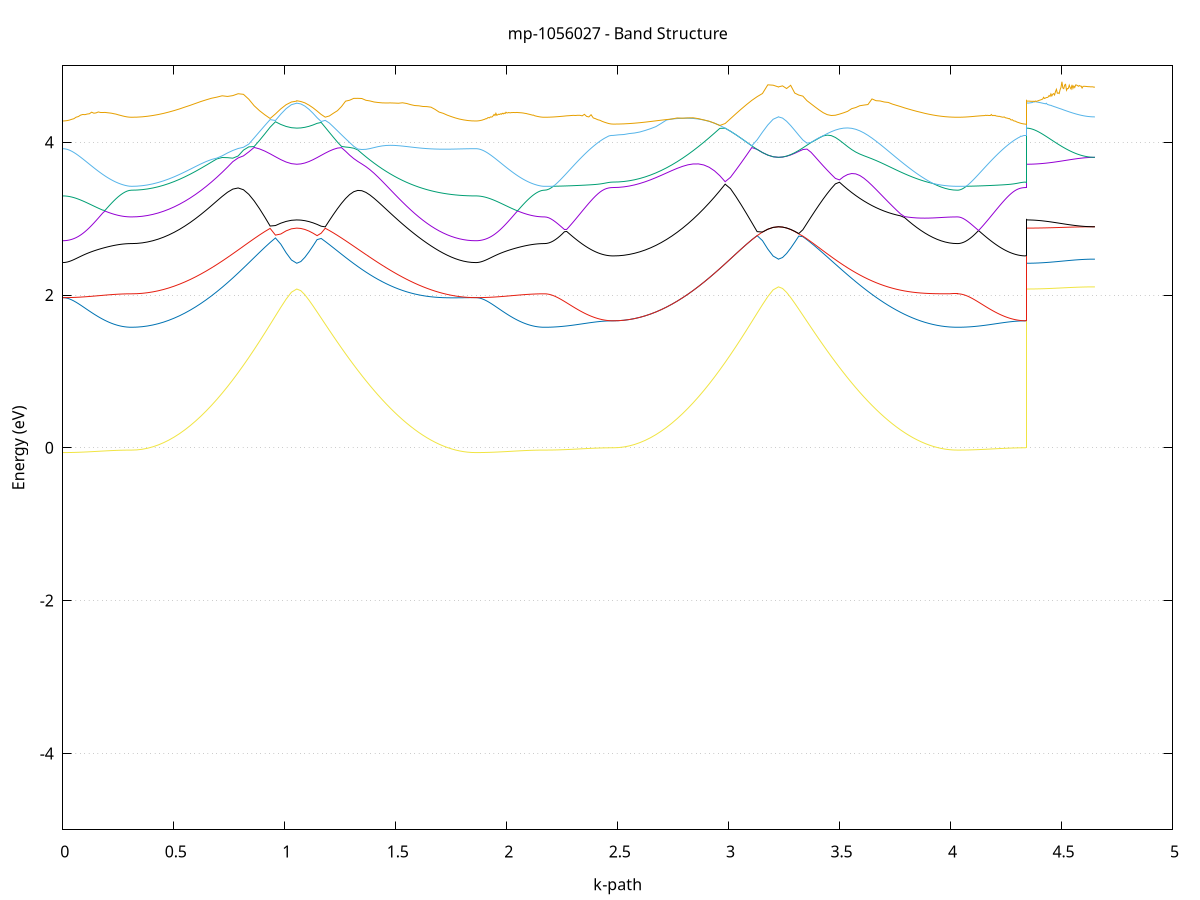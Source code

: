 set title 'mp-1056027 - Band Structure'
set xlabel 'k-path'
set ylabel 'Energy (eV)'
set grid y
set yrange [-5:5]
set terminal png size 800,600
set output 'mp-1056027_bands_gnuplot.png'
plot '-' using 1:2 with lines notitle, '-' using 1:2 with lines notitle, '-' using 1:2 with lines notitle, '-' using 1:2 with lines notitle, '-' using 1:2 with lines notitle, '-' using 1:2 with lines notitle, '-' using 1:2 with lines notitle, '-' using 1:2 with lines notitle, '-' using 1:2 with lines notitle, '-' using 1:2 with lines notitle, '-' using 1:2 with lines notitle, '-' using 1:2 with lines notitle
0.000000 -31.939486
0.009993 -31.939486
0.019987 -31.939486
0.029980 -31.939486
0.039973 -31.939486
0.049967 -31.939486
0.059960 -31.939486
0.069953 -31.939486
0.079947 -31.939486
0.089940 -31.939486
0.099933 -31.939486
0.109927 -31.939486
0.119920 -31.939486
0.129913 -31.939486
0.139907 -31.939486
0.149900 -31.939486
0.159893 -31.939486
0.169887 -31.939486
0.179880 -31.939486
0.189873 -31.939486
0.199867 -31.939486
0.209860 -31.939486
0.219853 -31.939486
0.229847 -31.939486
0.239840 -31.939486
0.249833 -31.939486
0.259827 -31.939486
0.269820 -31.939486
0.279813 -31.939486
0.289807 -31.939486
0.299800 -31.939486
0.309794 -31.939486
0.309794 -31.939486
0.333807 -31.939486
0.357821 -31.939486
0.381835 -31.939386
0.405849 -31.939286
0.429863 -31.939186
0.453877 -31.938986
0.477891 -31.938886
0.501905 -31.938686
0.525919 -31.938486
0.549933 -31.938286
0.573947 -31.937986
0.597961 -31.937786
0.621975 -31.937486
0.645989 -31.937186
0.670003 -31.936986
0.694017 -31.936686
0.718031 -31.936386
0.742045 -31.936186
0.766059 -31.935886
0.790073 -31.935586
0.814087 -31.935386
0.838101 -31.935186
0.862115 -31.934986
0.886129 -31.934786
0.910143 -31.934586
0.934157 -31.934486
0.958171 -31.934286
0.982185 -31.934286
1.006199 -31.934186
1.030213 -31.934086
1.054227 -31.934086
1.054227 -31.934086
1.072552 -31.934086
1.090878 -31.934186
1.109203 -31.934186
1.127528 -31.934186
1.145854 -31.934286
1.164179 -31.934386
1.182505 -31.934486
1.200830 -31.934586
1.219156 -31.934686
1.237481 -31.934786
1.255807 -31.934886
1.274132 -31.935086
1.292458 -31.935186
1.310783 -31.935386
1.329109 -31.935486
1.347434 -31.935686
1.365760 -31.935886
1.384085 -31.936086
1.402410 -31.936286
1.420736 -31.936386
1.439061 -31.936586
1.457387 -31.936786
1.475712 -31.936986
1.494038 -31.937186
1.512363 -31.937386
1.530689 -31.937586
1.549014 -31.937786
1.567340 -31.937986
1.585665 -31.938086
1.603991 -31.938286
1.622316 -31.938486
1.640642 -31.938586
1.658967 -31.938686
1.677292 -31.938886
1.695618 -31.938986
1.713943 -31.939086
1.732269 -31.939186
1.750594 -31.939286
1.768920 -31.939386
1.787245 -31.939386
1.805571 -31.939486
1.823896 -31.939486
1.842222 -31.939486
1.860547 -31.939486
1.860547 -31.939486
1.864678 -31.939486
1.868808 -31.939486
1.872939 -31.939486
1.877069 -31.939486
1.881200 -31.939486
1.885331 -31.939486
1.889461 -31.939486
1.893592 -31.939486
1.897722 -31.939486
1.901853 -31.939486
1.905983 -31.939486
1.910114 -31.939486
1.914245 -31.939486
1.918375 -31.939486
1.922506 -31.939486
1.926636 -31.939486
1.930767 -31.939486
1.934898 -31.939486
1.939028 -31.939486
1.943159 -31.939486
1.947289 -31.939486
1.951420 -31.939486
1.955550 -31.939486
1.959681 -31.939486
1.963812 -31.939486
1.967942 -31.939486
1.972073 -31.939486
1.976203 -31.939486
1.980334 -31.939486
1.984464 -31.939486
1.988595 -31.939486
1.992726 -31.939486
1.996856 -31.939486
2.000987 -31.939486
2.005117 -31.939486
2.009248 -31.939486
2.013379 -31.939486
2.017509 -31.939486
2.021640 -31.939486
2.025770 -31.939486
2.029901 -31.939486
2.034031 -31.939486
2.038162 -31.939486
2.042293 -31.939486
2.046423 -31.939486
2.050554 -31.939486
2.054684 -31.939486
2.058815 -31.939486
2.062946 -31.939486
2.067076 -31.939486
2.071207 -31.939486
2.075337 -31.939486
2.079468 -31.939486
2.083598 -31.939486
2.087729 -31.939486
2.091860 -31.939486
2.095990 -31.939486
2.100121 -31.939486
2.104251 -31.939486
2.108382 -31.939486
2.112512 -31.939486
2.116643 -31.939486
2.120774 -31.939486
2.124904 -31.939486
2.129035 -31.939486
2.133165 -31.939486
2.137296 -31.939486
2.141427 -31.939486
2.145557 -31.939486
2.149688 -31.939486
2.153818 -31.939486
2.157949 -31.939486
2.162079 -31.939486
2.166210 -31.939486
2.170341 -31.939486
2.170341 -31.939486
2.180334 -31.939486
2.190327 -31.939486
2.200321 -31.939486
2.210314 -31.939486
2.220307 -31.939486
2.230301 -31.939486
2.240294 -31.939486
2.250287 -31.939486
2.260281 -31.939486
2.270274 -31.939486
2.280267 -31.939486
2.290261 -31.939486
2.300254 -31.939486
2.310247 -31.939486
2.320241 -31.939486
2.330234 -31.939486
2.340227 -31.939486
2.350221 -31.939486
2.360214 -31.939486
2.370207 -31.939486
2.380201 -31.939486
2.390194 -31.939486
2.400187 -31.939486
2.410181 -31.939486
2.420174 -31.939486
2.430167 -31.939486
2.440161 -31.939486
2.450154 -31.939486
2.460147 -31.939486
2.470141 -31.939486
2.480134 -31.939486
2.480134 -31.939486
2.504148 -31.939486
2.528162 -31.939486
2.552176 -31.939386
2.576190 -31.939286
2.600204 -31.939186
2.624218 -31.938986
2.648232 -31.938886
2.672246 -31.938686
2.696260 -31.938486
2.720274 -31.938286
2.744288 -31.937986
2.768302 -31.937786
2.792316 -31.937486
2.816330 -31.937186
2.840344 -31.936986
2.864358 -31.936686
2.888372 -31.936386
2.912386 -31.936186
2.936400 -31.935886
2.960414 -31.935586
2.984428 -31.935386
3.008441 -31.935186
3.032455 -31.934986
3.056469 -31.934786
3.080483 -31.934586
3.104497 -31.934486
3.128511 -31.934286
3.152525 -31.934286
3.176539 -31.934186
3.200553 -31.934086
3.224567 -31.934086
3.224567 -31.934086
3.242893 -31.934086
3.261218 -31.934186
3.279544 -31.934186
3.297869 -31.934186
3.316195 -31.934286
3.334520 -31.934386
3.352845 -31.934486
3.371171 -31.934586
3.389496 -31.934686
3.407822 -31.934786
3.426147 -31.934886
3.444473 -31.935086
3.462798 -31.935186
3.481124 -31.935386
3.499449 -31.935486
3.517775 -31.935686
3.536100 -31.935886
3.554426 -31.936086
3.572751 -31.936286
3.591077 -31.936386
3.609402 -31.936586
3.627727 -31.936786
3.646053 -31.936986
3.664378 -31.937186
3.682704 -31.937386
3.701029 -31.937586
3.719355 -31.937786
3.737680 -31.937986
3.756006 -31.938086
3.774331 -31.938286
3.792657 -31.938386
3.810982 -31.938586
3.829308 -31.938686
3.847633 -31.938886
3.865958 -31.938986
3.884284 -31.939086
3.902609 -31.939186
3.920935 -31.939286
3.939260 -31.939386
3.957586 -31.939386
3.975911 -31.939486
3.994237 -31.939486
4.012562 -31.939486
4.030888 -31.939486
4.030888 -31.939486
4.035018 -31.939486
4.039149 -31.939486
4.043279 -31.939486
4.047410 -31.939486
4.051541 -31.939486
4.055671 -31.939486
4.059802 -31.939486
4.063932 -31.939486
4.068063 -31.939486
4.072193 -31.939486
4.076324 -31.939486
4.080455 -31.939486
4.084585 -31.939486
4.088716 -31.939486
4.092846 -31.939486
4.096977 -31.939486
4.101108 -31.939486
4.105238 -31.939486
4.109369 -31.939486
4.113499 -31.939486
4.117630 -31.939486
4.121760 -31.939486
4.125891 -31.939486
4.130022 -31.939486
4.134152 -31.939486
4.138283 -31.939486
4.142413 -31.939486
4.146544 -31.939486
4.150674 -31.939486
4.154805 -31.939486
4.158936 -31.939486
4.163066 -31.939486
4.167197 -31.939486
4.171327 -31.939486
4.175458 -31.939486
4.179589 -31.939486
4.183719 -31.939486
4.187850 -31.939486
4.191980 -31.939486
4.196111 -31.939486
4.200241 -31.939486
4.204372 -31.939486
4.208503 -31.939486
4.212633 -31.939486
4.216764 -31.939486
4.220894 -31.939486
4.225025 -31.939486
4.229156 -31.939486
4.233286 -31.939486
4.237417 -31.939486
4.241547 -31.939486
4.245678 -31.939486
4.249808 -31.939486
4.253939 -31.939486
4.258070 -31.939486
4.262200 -31.939486
4.266331 -31.939486
4.270461 -31.939486
4.274592 -31.939486
4.278722 -31.939486
4.282853 -31.939486
4.286984 -31.939486
4.291114 -31.939486
4.295245 -31.939486
4.299375 -31.939486
4.303506 -31.939486
4.307637 -31.939486
4.311767 -31.939486
4.315898 -31.939486
4.320028 -31.939486
4.324159 -31.939486
4.328289 -31.939486
4.332420 -31.939486
4.336551 -31.939486
4.340681 -31.939486
4.340681 -31.934086
4.344812 -31.934086
4.348942 -31.934086
4.353073 -31.934086
4.357204 -31.934086
4.361334 -31.934086
4.365465 -31.934086
4.369595 -31.934086
4.373726 -31.934086
4.377856 -31.934086
4.381987 -31.934086
4.386118 -31.934086
4.390248 -31.934086
4.394379 -31.934086
4.398509 -31.934086
4.402640 -31.934086
4.406770 -31.934086
4.410901 -31.934086
4.415032 -31.934086
4.419162 -31.934086
4.423293 -31.934086
4.427423 -31.934086
4.431554 -31.934086
4.435685 -31.934086
4.439815 -31.934086
4.443946 -31.934086
4.448076 -31.934086
4.452207 -31.934086
4.456337 -31.934086
4.460468 -31.934086
4.464599 -31.934086
4.468729 -31.934086
4.472860 -31.934086
4.476990 -31.934086
4.481121 -31.934086
4.485251 -31.934086
4.489382 -31.934086
4.493513 -31.934086
4.497643 -31.934086
4.501774 -31.934086
4.505904 -31.934086
4.510035 -31.934086
4.514166 -31.934086
4.518296 -31.934086
4.522427 -31.934086
4.526557 -31.934086
4.530688 -31.934086
4.534818 -31.934086
4.538949 -31.934086
4.543080 -31.934086
4.547210 -31.934086
4.551341 -31.934086
4.555471 -31.934086
4.559602 -31.934086
4.563733 -31.934086
4.567863 -31.934086
4.571994 -31.934086
4.576124 -31.934086
4.580255 -31.934086
4.584385 -31.934086
4.588516 -31.934086
4.592647 -31.934086
4.596777 -31.934086
4.600908 -31.934086
4.605038 -31.934086
4.609169 -31.934086
4.613299 -31.934086
4.617430 -31.934086
4.621561 -31.934086
4.625691 -31.934086
4.629822 -31.934086
4.633952 -31.934086
4.638083 -31.934086
4.642214 -31.934086
4.646344 -31.934086
4.650475 -31.934086
e
0.000000 -15.469186
0.009993 -15.469186
0.019987 -15.469186
0.029980 -15.469186
0.039973 -15.469186
0.049967 -15.469186
0.059960 -15.469286
0.069953 -15.469186
0.079947 -15.469186
0.089940 -15.469186
0.099933 -15.469186
0.109927 -15.469186
0.119920 -15.469186
0.129913 -15.469186
0.139907 -15.469186
0.149900 -15.469186
0.159893 -15.469186
0.169887 -15.469186
0.179880 -15.469186
0.189873 -15.469286
0.199867 -15.469286
0.209860 -15.469286
0.219853 -15.469286
0.229847 -15.469286
0.239840 -15.469286
0.249833 -15.469286
0.259827 -15.469286
0.269820 -15.469286
0.279813 -15.469286
0.289807 -15.469286
0.299800 -15.469286
0.309794 -15.469286
0.309794 -15.469286
0.333807 -15.469186
0.357821 -15.469086
0.381835 -15.468986
0.405849 -15.468786
0.429863 -15.468586
0.453877 -15.468286
0.477891 -15.467986
0.501905 -15.467586
0.525919 -15.467186
0.549933 -15.466786
0.573947 -15.466286
0.597961 -15.465786
0.621975 -15.465286
0.645989 -15.464786
0.670003 -15.464286
0.694017 -15.463786
0.718031 -15.463186
0.742045 -15.462686
0.766059 -15.462186
0.790073 -15.461686
0.814087 -15.461286
0.838101 -15.463386
0.862115 -15.467186
0.886129 -15.470686
0.910143 -15.473686
0.934157 -15.476386
0.958171 -15.478586
0.982185 -15.480286
1.006199 -15.481486
1.030213 -15.482286
1.054227 -15.482586
1.054227 -15.482586
1.072552 -15.482386
1.090878 -15.482086
1.109203 -15.481386
1.127528 -15.480586
1.145854 -15.479486
1.164179 -15.478086
1.182505 -15.476486
1.200830 -15.474686
1.219156 -15.472686
1.237481 -15.470486
1.255807 -15.468086
1.274132 -15.465486
1.292458 -15.462786
1.310783 -15.461186
1.329109 -15.461486
1.347434 -15.461786
1.365760 -15.462186
1.384085 -15.462586
1.402410 -15.462886
1.420736 -15.463286
1.439061 -15.463586
1.457387 -15.463986
1.475712 -15.464386
1.494038 -15.464786
1.512363 -15.465086
1.530689 -15.465486
1.549014 -15.465886
1.567340 -15.466186
1.585665 -15.466486
1.603991 -15.466886
1.622316 -15.467186
1.640642 -15.467386
1.658967 -15.467686
1.677292 -15.467986
1.695618 -15.468186
1.713943 -15.468386
1.732269 -15.468586
1.750594 -15.468786
1.768920 -15.468886
1.787245 -15.468986
1.805571 -15.469086
1.823896 -15.469186
1.842222 -15.469186
1.860547 -15.469186
1.860547 -15.469186
1.864678 -15.469186
1.868808 -15.469186
1.872939 -15.469186
1.877069 -15.469186
1.881200 -15.469186
1.885331 -15.469186
1.889461 -15.469186
1.893592 -15.469186
1.897722 -15.469186
1.901853 -15.469186
1.905983 -15.469186
1.910114 -15.469186
1.914245 -15.469186
1.918375 -15.469186
1.922506 -15.469186
1.926636 -15.469286
1.930767 -15.469186
1.934898 -15.469186
1.939028 -15.469186
1.943159 -15.469186
1.947289 -15.469186
1.951420 -15.469186
1.955550 -15.469186
1.959681 -15.469186
1.963812 -15.469186
1.967942 -15.469186
1.972073 -15.469186
1.976203 -15.469186
1.980334 -15.469186
1.984464 -15.469186
1.988595 -15.469186
1.992726 -15.469186
1.996856 -15.469186
2.000987 -15.469186
2.005117 -15.469186
2.009248 -15.469186
2.013379 -15.469186
2.017509 -15.469186
2.021640 -15.469186
2.025770 -15.469186
2.029901 -15.469186
2.034031 -15.469186
2.038162 -15.469186
2.042293 -15.469186
2.046423 -15.469286
2.050554 -15.469286
2.054684 -15.469286
2.058815 -15.469286
2.062946 -15.469286
2.067076 -15.469286
2.071207 -15.469286
2.075337 -15.469286
2.079468 -15.469286
2.083598 -15.469286
2.087729 -15.469286
2.091860 -15.469286
2.095990 -15.469286
2.100121 -15.469286
2.104251 -15.469286
2.108382 -15.469286
2.112512 -15.469286
2.116643 -15.469286
2.120774 -15.469286
2.124904 -15.469286
2.129035 -15.469286
2.133165 -15.469286
2.137296 -15.469286
2.141427 -15.469286
2.145557 -15.469286
2.149688 -15.469286
2.153818 -15.469286
2.157949 -15.469286
2.162079 -15.469286
2.166210 -15.469286
2.170341 -15.469286
2.170341 -15.469286
2.180334 -15.469286
2.190327 -15.469286
2.200321 -15.469186
2.210314 -15.469186
2.220307 -15.469186
2.230301 -15.469186
2.240294 -15.469186
2.250287 -15.469186
2.260281 -15.469186
2.270274 -15.469186
2.280267 -15.469186
2.290261 -15.469186
2.300254 -15.469186
2.310247 -15.469186
2.320241 -15.469186
2.330234 -15.469186
2.340227 -15.469186
2.350221 -15.469186
2.360214 -15.469186
2.370207 -15.469186
2.380201 -15.469186
2.390194 -15.469186
2.400187 -15.469186
2.410181 -15.469186
2.420174 -15.469186
2.430167 -15.469186
2.440161 -15.469186
2.450154 -15.469186
2.460147 -15.469186
2.470141 -15.469186
2.480134 -15.469186
2.480134 -15.469186
2.504148 -15.469186
2.528162 -15.469086
2.552176 -15.468986
2.576190 -15.468786
2.600204 -15.468586
2.624218 -15.468286
2.648232 -15.467986
2.672246 -15.467586
2.696260 -15.467186
2.720274 -15.466786
2.744288 -15.466286
2.768302 -15.465786
2.792316 -15.465286
2.816330 -15.464786
2.840344 -15.464286
2.864358 -15.463786
2.888372 -15.463186
2.912386 -15.462686
2.936400 -15.462186
2.960414 -15.461686
2.984428 -15.461286
3.008441 -15.463386
3.032455 -15.467186
3.056469 -15.470686
3.080483 -15.473686
3.104497 -15.476386
3.128511 -15.478586
3.152525 -15.480286
3.176539 -15.481486
3.200553 -15.482286
3.224567 -15.482486
3.224567 -15.482486
3.242893 -15.482386
3.261218 -15.481986
3.279544 -15.481386
3.297869 -15.480586
3.316195 -15.479486
3.334520 -15.478086
3.352845 -15.476486
3.371171 -15.474686
3.389496 -15.472686
3.407822 -15.470486
3.426147 -15.468086
3.444473 -15.465486
3.462798 -15.462786
3.481124 -15.461186
3.499449 -15.461486
3.517775 -15.461886
3.536100 -15.462186
3.554426 -15.462586
3.572751 -15.462886
3.591077 -15.463286
3.609402 -15.463686
3.627727 -15.463986
3.646053 -15.464386
3.664378 -15.464786
3.682704 -15.465086
3.701029 -15.465486
3.719355 -15.465886
3.737680 -15.466186
3.756006 -15.466486
3.774331 -15.466786
3.792657 -15.467186
3.810982 -15.467386
3.829308 -15.467686
3.847633 -15.467986
3.865958 -15.468186
3.884284 -15.468386
3.902609 -15.468586
3.920935 -15.468786
3.939260 -15.468886
3.957586 -15.468986
3.975911 -15.469086
3.994237 -15.469186
4.012562 -15.469186
4.030888 -15.469286
4.030888 -15.469286
4.035018 -15.469286
4.039149 -15.469286
4.043279 -15.469286
4.047410 -15.469286
4.051541 -15.469286
4.055671 -15.469186
4.059802 -15.469186
4.063932 -15.469186
4.068063 -15.469186
4.072193 -15.469186
4.076324 -15.469186
4.080455 -15.469186
4.084585 -15.469186
4.088716 -15.469186
4.092846 -15.469186
4.096977 -15.469186
4.101108 -15.469186
4.105238 -15.469186
4.109369 -15.469186
4.113499 -15.469186
4.117630 -15.469186
4.121760 -15.469186
4.125891 -15.469186
4.130022 -15.469186
4.134152 -15.469186
4.138283 -15.469186
4.142413 -15.469186
4.146544 -15.469186
4.150674 -15.469186
4.154805 -15.469186
4.158936 -15.469186
4.163066 -15.469186
4.167197 -15.469186
4.171327 -15.469186
4.175458 -15.469186
4.179589 -15.469186
4.183719 -15.469186
4.187850 -15.469186
4.191980 -15.469186
4.196111 -15.469186
4.200241 -15.469186
4.204372 -15.469186
4.208503 -15.469186
4.212633 -15.469186
4.216764 -15.469186
4.220894 -15.469186
4.225025 -15.469186
4.229156 -15.469186
4.233286 -15.469186
4.237417 -15.469186
4.241547 -15.469186
4.245678 -15.469186
4.249808 -15.469186
4.253939 -15.469186
4.258070 -15.469186
4.262200 -15.469186
4.266331 -15.469186
4.270461 -15.469186
4.274592 -15.469186
4.278722 -15.469186
4.282853 -15.469186
4.286984 -15.469186
4.291114 -15.469186
4.295245 -15.469186
4.299375 -15.469186
4.303506 -15.469186
4.307637 -15.469186
4.311767 -15.469186
4.315898 -15.469186
4.320028 -15.469186
4.324159 -15.469186
4.328289 -15.469186
4.332420 -15.469186
4.336551 -15.469186
4.340681 -15.469186
4.340681 -15.482586
4.344812 -15.482586
4.348942 -15.482586
4.353073 -15.482586
4.357204 -15.482586
4.361334 -15.482586
4.365465 -15.482586
4.369595 -15.482586
4.373726 -15.482586
4.377856 -15.482586
4.381987 -15.482586
4.386118 -15.482586
4.390248 -15.482586
4.394379 -15.482586
4.398509 -15.482586
4.402640 -15.482586
4.406770 -15.482586
4.410901 -15.482586
4.415032 -15.482586
4.419162 -15.482586
4.423293 -15.482586
4.427423 -15.482586
4.431554 -15.482586
4.435685 -15.482586
4.439815 -15.482586
4.443946 -15.482586
4.448076 -15.482586
4.452207 -15.482586
4.456337 -15.482586
4.460468 -15.482586
4.464599 -15.482586
4.468729 -15.482586
4.472860 -15.482586
4.476990 -15.482586
4.481121 -15.482586
4.485251 -15.482586
4.489382 -15.482586
4.493513 -15.482586
4.497643 -15.482586
4.501774 -15.482586
4.505904 -15.482586
4.510035 -15.482586
4.514166 -15.482586
4.518296 -15.482586
4.522427 -15.482586
4.526557 -15.482486
4.530688 -15.482486
4.534818 -15.482486
4.538949 -15.482586
4.543080 -15.482586
4.547210 -15.482586
4.551341 -15.482486
4.555471 -15.482486
4.559602 -15.482486
4.563733 -15.482486
4.567863 -15.482486
4.571994 -15.482486
4.576124 -15.482486
4.580255 -15.482486
4.584385 -15.482486
4.588516 -15.482486
4.592647 -15.482486
4.596777 -15.482486
4.600908 -15.482486
4.605038 -15.482486
4.609169 -15.482486
4.613299 -15.482486
4.617430 -15.482486
4.621561 -15.482486
4.625691 -15.482486
4.629822 -15.482486
4.633952 -15.482486
4.638083 -15.482486
4.642214 -15.482486
4.646344 -15.482486
4.650475 -15.482486
e
0.000000 -15.469186
0.009993 -15.469186
0.019987 -15.469186
0.029980 -15.469186
0.039973 -15.469186
0.049967 -15.469186
0.059960 -15.469186
0.069953 -15.469186
0.079947 -15.469186
0.089940 -15.469186
0.099933 -15.469186
0.109927 -15.469186
0.119920 -15.469186
0.129913 -15.469186
0.139907 -15.469186
0.149900 -15.469186
0.159893 -15.469186
0.169887 -15.469186
0.179880 -15.469186
0.189873 -15.469186
0.199867 -15.469186
0.209860 -15.469186
0.219853 -15.469186
0.229847 -15.469186
0.239840 -15.469186
0.249833 -15.469186
0.259827 -15.469186
0.269820 -15.469186
0.279813 -15.469186
0.289807 -15.469186
0.299800 -15.469186
0.309794 -15.469186
0.309794 -15.469186
0.333807 -15.469186
0.357821 -15.469086
0.381835 -15.468986
0.405849 -15.468786
0.429863 -15.468586
0.453877 -15.468286
0.477891 -15.467986
0.501905 -15.467586
0.525919 -15.467186
0.549933 -15.466786
0.573947 -15.466286
0.597961 -15.465786
0.621975 -15.465286
0.645989 -15.464786
0.670003 -15.464286
0.694017 -15.463786
0.718031 -15.463186
0.742045 -15.462686
0.766059 -15.462186
0.790073 -15.461686
0.814087 -15.461286
0.838101 -15.460786
0.862115 -15.460386
0.886129 -15.460086
0.910143 -15.459686
0.934157 -15.459386
0.958171 -15.459186
0.982185 -15.458986
1.006199 -15.458886
1.030213 -15.458786
1.054227 -15.458786
1.054227 -15.458786
1.072552 -15.458786
1.090878 -15.458786
1.109203 -15.458886
1.127528 -15.458986
1.145854 -15.459086
1.164179 -15.459286
1.182505 -15.459386
1.200830 -15.459586
1.219156 -15.459786
1.237481 -15.460086
1.255807 -15.460286
1.274132 -15.460586
1.292458 -15.460886
1.310783 -15.461186
1.329109 -15.461486
1.347434 -15.461786
1.365760 -15.462186
1.384085 -15.462486
1.402410 -15.462886
1.420736 -15.463286
1.439061 -15.463586
1.457387 -15.463986
1.475712 -15.464386
1.494038 -15.464786
1.512363 -15.465086
1.530689 -15.465486
1.549014 -15.465886
1.567340 -15.466186
1.585665 -15.466486
1.603991 -15.466786
1.622316 -15.467186
1.640642 -15.467386
1.658967 -15.467686
1.677292 -15.467986
1.695618 -15.468186
1.713943 -15.468386
1.732269 -15.468586
1.750594 -15.468786
1.768920 -15.468886
1.787245 -15.468986
1.805571 -15.469086
1.823896 -15.469186
1.842222 -15.469186
1.860547 -15.469186
1.860547 -15.469186
1.864678 -15.469186
1.868808 -15.469186
1.872939 -15.469186
1.877069 -15.469186
1.881200 -15.469186
1.885331 -15.469186
1.889461 -15.469186
1.893592 -15.469186
1.897722 -15.469186
1.901853 -15.469186
1.905983 -15.469186
1.910114 -15.469186
1.914245 -15.469186
1.918375 -15.469186
1.922506 -15.469186
1.926636 -15.469186
1.930767 -15.469186
1.934898 -15.469186
1.939028 -15.469186
1.943159 -15.469186
1.947289 -15.469186
1.951420 -15.469186
1.955550 -15.469186
1.959681 -15.469186
1.963812 -15.469186
1.967942 -15.469186
1.972073 -15.469186
1.976203 -15.469186
1.980334 -15.469186
1.984464 -15.469186
1.988595 -15.469186
1.992726 -15.469186
1.996856 -15.469186
2.000987 -15.469186
2.005117 -15.469186
2.009248 -15.469186
2.013379 -15.469186
2.017509 -15.469186
2.021640 -15.469186
2.025770 -15.469186
2.029901 -15.469186
2.034031 -15.469186
2.038162 -15.469186
2.042293 -15.469186
2.046423 -15.469186
2.050554 -15.469186
2.054684 -15.469186
2.058815 -15.469186
2.062946 -15.469186
2.067076 -15.469186
2.071207 -15.469186
2.075337 -15.469186
2.079468 -15.469186
2.083598 -15.469186
2.087729 -15.469186
2.091860 -15.469186
2.095990 -15.469186
2.100121 -15.469186
2.104251 -15.469186
2.108382 -15.469186
2.112512 -15.469186
2.116643 -15.469186
2.120774 -15.469186
2.124904 -15.469186
2.129035 -15.469186
2.133165 -15.469186
2.137296 -15.469186
2.141427 -15.469186
2.145557 -15.469186
2.149688 -15.469186
2.153818 -15.469186
2.157949 -15.469186
2.162079 -15.469186
2.166210 -15.469186
2.170341 -15.469186
2.170341 -15.469186
2.180334 -15.469186
2.190327 -15.469186
2.200321 -15.469186
2.210314 -15.469186
2.220307 -15.469186
2.230301 -15.469186
2.240294 -15.469186
2.250287 -15.469186
2.260281 -15.469186
2.270274 -15.469186
2.280267 -15.469186
2.290261 -15.469186
2.300254 -15.469186
2.310247 -15.469186
2.320241 -15.469186
2.330234 -15.469186
2.340227 -15.469186
2.350221 -15.469186
2.360214 -15.469186
2.370207 -15.469186
2.380201 -15.469186
2.390194 -15.469186
2.400187 -15.469186
2.410181 -15.469186
2.420174 -15.469186
2.430167 -15.469186
2.440161 -15.469186
2.450154 -15.469186
2.460147 -15.469186
2.470141 -15.469186
2.480134 -15.469186
2.480134 -15.469186
2.504148 -15.469186
2.528162 -15.469086
2.552176 -15.468986
2.576190 -15.468786
2.600204 -15.468586
2.624218 -15.468286
2.648232 -15.467986
2.672246 -15.467586
2.696260 -15.467186
2.720274 -15.466786
2.744288 -15.466286
2.768302 -15.465786
2.792316 -15.465286
2.816330 -15.464786
2.840344 -15.464286
2.864358 -15.463786
2.888372 -15.463186
2.912386 -15.462686
2.936400 -15.462186
2.960414 -15.461686
2.984428 -15.461286
3.008441 -15.460786
3.032455 -15.460386
3.056469 -15.460086
3.080483 -15.459686
3.104497 -15.459386
3.128511 -15.459186
3.152525 -15.458986
3.176539 -15.458886
3.200553 -15.458786
3.224567 -15.458786
3.224567 -15.458786
3.242893 -15.458786
3.261218 -15.458786
3.279544 -15.458886
3.297869 -15.458986
3.316195 -15.459086
3.334520 -15.459286
3.352845 -15.459386
3.371171 -15.459586
3.389496 -15.459786
3.407822 -15.460086
3.426147 -15.460286
3.444473 -15.460586
3.462798 -15.460886
3.481124 -15.461186
3.499449 -15.461486
3.517775 -15.461886
3.536100 -15.462186
3.554426 -15.462586
3.572751 -15.462886
3.591077 -15.463286
3.609402 -15.463686
3.627727 -15.463986
3.646053 -15.464386
3.664378 -15.464786
3.682704 -15.465086
3.701029 -15.465486
3.719355 -15.465886
3.737680 -15.466186
3.756006 -15.466486
3.774331 -15.466786
3.792657 -15.467186
3.810982 -15.467386
3.829308 -15.467686
3.847633 -15.467986
3.865958 -15.468186
3.884284 -15.468386
3.902609 -15.468586
3.920935 -15.468786
3.939260 -15.468886
3.957586 -15.468986
3.975911 -15.469086
3.994237 -15.469186
4.012562 -15.469186
4.030888 -15.469186
4.030888 -15.469186
4.035018 -15.469186
4.039149 -15.469186
4.043279 -15.469186
4.047410 -15.469186
4.051541 -15.469186
4.055671 -15.469186
4.059802 -15.469186
4.063932 -15.469186
4.068063 -15.469186
4.072193 -15.469186
4.076324 -15.469186
4.080455 -15.469186
4.084585 -15.469186
4.088716 -15.469186
4.092846 -15.469186
4.096977 -15.469186
4.101108 -15.469186
4.105238 -15.469186
4.109369 -15.469186
4.113499 -15.469186
4.117630 -15.469186
4.121760 -15.469186
4.125891 -15.469186
4.130022 -15.469186
4.134152 -15.469186
4.138283 -15.469186
4.142413 -15.469186
4.146544 -15.469186
4.150674 -15.469186
4.154805 -15.469186
4.158936 -15.469186
4.163066 -15.469186
4.167197 -15.469186
4.171327 -15.469186
4.175458 -15.469186
4.179589 -15.469186
4.183719 -15.469186
4.187850 -15.469186
4.191980 -15.469186
4.196111 -15.469186
4.200241 -15.469186
4.204372 -15.469186
4.208503 -15.469186
4.212633 -15.469186
4.216764 -15.469186
4.220894 -15.469186
4.225025 -15.469186
4.229156 -15.469186
4.233286 -15.469186
4.237417 -15.469186
4.241547 -15.469186
4.245678 -15.469186
4.249808 -15.469186
4.253939 -15.469186
4.258070 -15.469186
4.262200 -15.469186
4.266331 -15.469186
4.270461 -15.469186
4.274592 -15.469186
4.278722 -15.469186
4.282853 -15.469186
4.286984 -15.469186
4.291114 -15.469186
4.295245 -15.469186
4.299375 -15.469186
4.303506 -15.469186
4.307637 -15.469186
4.311767 -15.469186
4.315898 -15.469186
4.320028 -15.469186
4.324159 -15.469186
4.328289 -15.469186
4.332420 -15.469186
4.336551 -15.469186
4.340681 -15.469186
4.340681 -15.458786
4.344812 -15.458786
4.348942 -15.458786
4.353073 -15.458786
4.357204 -15.458786
4.361334 -15.458786
4.365465 -15.458786
4.369595 -15.458786
4.373726 -15.458786
4.377856 -15.458786
4.381987 -15.458786
4.386118 -15.458786
4.390248 -15.458786
4.394379 -15.458786
4.398509 -15.458786
4.402640 -15.458786
4.406770 -15.458786
4.410901 -15.458786
4.415032 -15.458786
4.419162 -15.458786
4.423293 -15.458786
4.427423 -15.458786
4.431554 -15.458786
4.435685 -15.458786
4.439815 -15.458786
4.443946 -15.458786
4.448076 -15.458786
4.452207 -15.458786
4.456337 -15.458786
4.460468 -15.458786
4.464599 -15.458786
4.468729 -15.458786
4.472860 -15.458786
4.476990 -15.458786
4.481121 -15.458786
4.485251 -15.458786
4.489382 -15.458786
4.493513 -15.458786
4.497643 -15.458786
4.501774 -15.458786
4.505904 -15.458786
4.510035 -15.458786
4.514166 -15.458786
4.518296 -15.458786
4.522427 -15.458786
4.526557 -15.458786
4.530688 -15.458786
4.534818 -15.458786
4.538949 -15.458786
4.543080 -15.458786
4.547210 -15.458786
4.551341 -15.458786
4.555471 -15.458786
4.559602 -15.458786
4.563733 -15.458786
4.567863 -15.458786
4.571994 -15.458786
4.576124 -15.458786
4.580255 -15.458786
4.584385 -15.458786
4.588516 -15.458786
4.592647 -15.458786
4.596777 -15.458786
4.600908 -15.458786
4.605038 -15.458786
4.609169 -15.458786
4.613299 -15.458786
4.617430 -15.458786
4.621561 -15.458786
4.625691 -15.458786
4.629822 -15.458786
4.633952 -15.458786
4.638083 -15.458786
4.642214 -15.458786
4.646344 -15.458786
4.650475 -15.458786
e
0.000000 -15.382786
0.009993 -15.382786
0.019987 -15.382786
0.029980 -15.382786
0.039973 -15.382786
0.049967 -15.382786
0.059960 -15.382786
0.069953 -15.382786
0.079947 -15.382786
0.089940 -15.382786
0.099933 -15.382786
0.109927 -15.382786
0.119920 -15.382786
0.129913 -15.382786
0.139907 -15.382786
0.149900 -15.382786
0.159893 -15.382786
0.169887 -15.382786
0.179880 -15.382786
0.189873 -15.382786
0.199867 -15.382786
0.209860 -15.382786
0.219853 -15.382786
0.229847 -15.382786
0.239840 -15.382786
0.249833 -15.382786
0.259827 -15.382786
0.269820 -15.382786
0.279813 -15.382786
0.289807 -15.382786
0.299800 -15.382786
0.309794 -15.382786
0.309794 -15.382786
0.333807 -15.382986
0.357821 -15.383786
0.381835 -15.385086
0.405849 -15.386886
0.429863 -15.389086
0.453877 -15.391786
0.477891 -15.394986
0.501905 -15.398486
0.525919 -15.402386
0.549933 -15.406486
0.573947 -15.410986
0.597961 -15.415686
0.621975 -15.420486
0.645989 -15.425486
0.670003 -15.430486
0.694017 -15.435586
0.718031 -15.440586
0.742045 -15.445486
0.766059 -15.450286
0.790073 -15.454886
0.814087 -15.459286
0.838101 -15.460786
0.862115 -15.460386
0.886129 -15.460086
0.910143 -15.459686
0.934157 -15.459386
0.958171 -15.459186
0.982185 -15.458986
1.006199 -15.458886
1.030213 -15.458786
1.054227 -15.458786
1.054227 -15.458786
1.072552 -15.458786
1.090878 -15.458786
1.109203 -15.458886
1.127528 -15.458986
1.145854 -15.459086
1.164179 -15.459286
1.182505 -15.459386
1.200830 -15.459586
1.219156 -15.459786
1.237481 -15.460086
1.255807 -15.460286
1.274132 -15.460586
1.292458 -15.460886
1.310783 -15.459886
1.329109 -15.456886
1.347434 -15.453686
1.365760 -15.450386
1.384085 -15.447086
1.402410 -15.443586
1.420736 -15.440086
1.439061 -15.436586
1.457387 -15.432986
1.475712 -15.429486
1.494038 -15.425886
1.512363 -15.422386
1.530689 -15.418986
1.549014 -15.415586
1.567340 -15.412186
1.585665 -15.408986
1.603991 -15.405986
1.622316 -15.402986
1.640642 -15.400186
1.658967 -15.397586
1.677292 -15.395086
1.695618 -15.392886
1.713943 -15.390786
1.732269 -15.388986
1.750594 -15.387286
1.768920 -15.385986
1.787245 -15.384786
1.805571 -15.383886
1.823896 -15.383286
1.842222 -15.382886
1.860547 -15.382786
1.860547 -15.382786
1.864678 -15.382786
1.868808 -15.382786
1.872939 -15.382786
1.877069 -15.382786
1.881200 -15.382786
1.885331 -15.382786
1.889461 -15.382786
1.893592 -15.382786
1.897722 -15.382786
1.901853 -15.382786
1.905983 -15.382786
1.910114 -15.382786
1.914245 -15.382786
1.918375 -15.382786
1.922506 -15.382786
1.926636 -15.382786
1.930767 -15.382786
1.934898 -15.382786
1.939028 -15.382786
1.943159 -15.382786
1.947289 -15.382786
1.951420 -15.382786
1.955550 -15.382786
1.959681 -15.382786
1.963812 -15.382786
1.967942 -15.382786
1.972073 -15.382786
1.976203 -15.382786
1.980334 -15.382786
1.984464 -15.382786
1.988595 -15.382786
1.992726 -15.382786
1.996856 -15.382786
2.000987 -15.382786
2.005117 -15.382786
2.009248 -15.382786
2.013379 -15.382786
2.017509 -15.382786
2.021640 -15.382786
2.025770 -15.382786
2.029901 -15.382786
2.034031 -15.382786
2.038162 -15.382786
2.042293 -15.382786
2.046423 -15.382786
2.050554 -15.382786
2.054684 -15.382786
2.058815 -15.382786
2.062946 -15.382786
2.067076 -15.382786
2.071207 -15.382786
2.075337 -15.382786
2.079468 -15.382786
2.083598 -15.382786
2.087729 -15.382786
2.091860 -15.382786
2.095990 -15.382786
2.100121 -15.382786
2.104251 -15.382786
2.108382 -15.382786
2.112512 -15.382786
2.116643 -15.382786
2.120774 -15.382786
2.124904 -15.382786
2.129035 -15.382786
2.133165 -15.382786
2.137296 -15.382786
2.141427 -15.382786
2.145557 -15.382786
2.149688 -15.382786
2.153818 -15.382786
2.157949 -15.382786
2.162079 -15.382786
2.166210 -15.382786
2.170341 -15.382786
2.170341 -15.382786
2.180334 -15.382786
2.190327 -15.382786
2.200321 -15.382786
2.210314 -15.382786
2.220307 -15.382786
2.230301 -15.382786
2.240294 -15.382786
2.250287 -15.382786
2.260281 -15.382786
2.270274 -15.382786
2.280267 -15.382786
2.290261 -15.382786
2.300254 -15.382786
2.310247 -15.382786
2.320241 -15.382786
2.330234 -15.382786
2.340227 -15.382786
2.350221 -15.382786
2.360214 -15.382786
2.370207 -15.382786
2.380201 -15.382786
2.390194 -15.382786
2.400187 -15.382786
2.410181 -15.382786
2.420174 -15.382786
2.430167 -15.382786
2.440161 -15.382786
2.450154 -15.382786
2.460147 -15.382786
2.470141 -15.382786
2.480134 -15.382786
2.480134 -15.382786
2.504148 -15.382986
2.528162 -15.383786
2.552176 -15.385086
2.576190 -15.386886
2.600204 -15.389086
2.624218 -15.391786
2.648232 -15.394986
2.672246 -15.398486
2.696260 -15.402386
2.720274 -15.406486
2.744288 -15.410986
2.768302 -15.415686
2.792316 -15.420486
2.816330 -15.425486
2.840344 -15.430486
2.864358 -15.435586
2.888372 -15.440586
2.912386 -15.445486
2.936400 -15.450286
2.960414 -15.454886
2.984428 -15.459286
3.008441 -15.460786
3.032455 -15.460386
3.056469 -15.460086
3.080483 -15.459686
3.104497 -15.459386
3.128511 -15.459186
3.152525 -15.458986
3.176539 -15.458886
3.200553 -15.458786
3.224567 -15.458786
3.224567 -15.458786
3.242893 -15.458786
3.261218 -15.458786
3.279544 -15.458886
3.297869 -15.458986
3.316195 -15.459086
3.334520 -15.459286
3.352845 -15.459386
3.371171 -15.459586
3.389496 -15.459786
3.407822 -15.460086
3.426147 -15.460286
3.444473 -15.460586
3.462798 -15.460886
3.481124 -15.459886
3.499449 -15.456886
3.517775 -15.453686
3.536100 -15.450386
3.554426 -15.447086
3.572751 -15.443586
3.591077 -15.440086
3.609402 -15.436586
3.627727 -15.432986
3.646053 -15.429486
3.664378 -15.425886
3.682704 -15.422386
3.701029 -15.418986
3.719355 -15.415586
3.737680 -15.412186
3.756006 -15.408986
3.774331 -15.405986
3.792657 -15.402986
3.810982 -15.400186
3.829308 -15.397586
3.847633 -15.395086
3.865958 -15.392886
3.884284 -15.390786
3.902609 -15.388986
3.920935 -15.387286
3.939260 -15.385986
3.957586 -15.384786
3.975911 -15.383886
3.994237 -15.383286
4.012562 -15.382886
4.030888 -15.382786
4.030888 -15.382786
4.035018 -15.382786
4.039149 -15.382786
4.043279 -15.382786
4.047410 -15.382786
4.051541 -15.382786
4.055671 -15.382786
4.059802 -15.382786
4.063932 -15.382786
4.068063 -15.382786
4.072193 -15.382786
4.076324 -15.382786
4.080455 -15.382786
4.084585 -15.382786
4.088716 -15.382786
4.092846 -15.382786
4.096977 -15.382786
4.101108 -15.382786
4.105238 -15.382786
4.109369 -15.382786
4.113499 -15.382786
4.117630 -15.382786
4.121760 -15.382786
4.125891 -15.382786
4.130022 -15.382786
4.134152 -15.382786
4.138283 -15.382786
4.142413 -15.382786
4.146544 -15.382786
4.150674 -15.382786
4.154805 -15.382786
4.158936 -15.382786
4.163066 -15.382786
4.167197 -15.382786
4.171327 -15.382786
4.175458 -15.382786
4.179589 -15.382786
4.183719 -15.382786
4.187850 -15.382786
4.191980 -15.382786
4.196111 -15.382786
4.200241 -15.382786
4.204372 -15.382786
4.208503 -15.382786
4.212633 -15.382786
4.216764 -15.382786
4.220894 -15.382786
4.225025 -15.382786
4.229156 -15.382786
4.233286 -15.382786
4.237417 -15.382786
4.241547 -15.382786
4.245678 -15.382786
4.249808 -15.382786
4.253939 -15.382786
4.258070 -15.382786
4.262200 -15.382786
4.266331 -15.382786
4.270461 -15.382786
4.274592 -15.382786
4.278722 -15.382786
4.282853 -15.382786
4.286984 -15.382786
4.291114 -15.382786
4.295245 -15.382786
4.299375 -15.382786
4.303506 -15.382786
4.307637 -15.382786
4.311767 -15.382786
4.315898 -15.382786
4.320028 -15.382786
4.324159 -15.382786
4.328289 -15.382786
4.332420 -15.382786
4.336551 -15.382786
4.340681 -15.382786
4.340681 -15.458786
4.344812 -15.458786
4.348942 -15.458786
4.353073 -15.458786
4.357204 -15.458786
4.361334 -15.458786
4.365465 -15.458786
4.369595 -15.458786
4.373726 -15.458786
4.377856 -15.458786
4.381987 -15.458786
4.386118 -15.458786
4.390248 -15.458786
4.394379 -15.458786
4.398509 -15.458786
4.402640 -15.458786
4.406770 -15.458786
4.410901 -15.458786
4.415032 -15.458786
4.419162 -15.458786
4.423293 -15.458786
4.427423 -15.458786
4.431554 -15.458786
4.435685 -15.458786
4.439815 -15.458786
4.443946 -15.458786
4.448076 -15.458786
4.452207 -15.458786
4.456337 -15.458786
4.460468 -15.458786
4.464599 -15.458786
4.468729 -15.458786
4.472860 -15.458786
4.476990 -15.458786
4.481121 -15.458786
4.485251 -15.458786
4.489382 -15.458786
4.493513 -15.458786
4.497643 -15.458786
4.501774 -15.458786
4.505904 -15.458786
4.510035 -15.458786
4.514166 -15.458786
4.518296 -15.458786
4.522427 -15.458786
4.526557 -15.458786
4.530688 -15.458786
4.534818 -15.458786
4.538949 -15.458786
4.543080 -15.458786
4.547210 -15.458786
4.551341 -15.458786
4.555471 -15.458786
4.559602 -15.458786
4.563733 -15.458786
4.567863 -15.458786
4.571994 -15.458786
4.576124 -15.458786
4.580255 -15.458786
4.584385 -15.458786
4.588516 -15.458786
4.592647 -15.458786
4.596777 -15.458786
4.600908 -15.458786
4.605038 -15.458786
4.609169 -15.458786
4.613299 -15.458786
4.617430 -15.458786
4.621561 -15.458786
4.625691 -15.458786
4.629822 -15.458786
4.633952 -15.458786
4.638083 -15.458786
4.642214 -15.458786
4.646344 -15.458786
4.650475 -15.458786
e
0.000000 -0.062086
0.009993 -0.061986
0.019987 -0.061786
0.029980 -0.061386
0.039973 -0.060886
0.049967 -0.060186
0.059960 -0.059286
0.069953 -0.058386
0.079947 -0.057286
0.089940 -0.056086
0.099933 -0.054786
0.109927 -0.053386
0.119920 -0.051886
0.129913 -0.050286
0.139907 -0.048686
0.149900 -0.047086
0.159893 -0.045486
0.169887 -0.043786
0.179880 -0.042186
0.189873 -0.040586
0.199867 -0.039086
0.209860 -0.037586
0.219853 -0.036186
0.229847 -0.034886
0.239840 -0.033686
0.249833 -0.032686
0.259827 -0.031686
0.269820 -0.030986
0.279813 -0.030386
0.289807 -0.029886
0.299800 -0.029686
0.309794 -0.029586
0.309794 -0.029586
0.333807 -0.026886
0.357821 -0.018786
0.381835 -0.005386
0.405849 0.013414
0.429863 0.037514
0.453877 0.066814
0.477891 0.101314
0.501905 0.141014
0.525919 0.185714
0.549933 0.235514
0.573947 0.290114
0.597961 0.349514
0.621975 0.413614
0.645989 0.482414
0.670003 0.555614
0.694017 0.633114
0.718031 0.714914
0.742045 0.800814
0.766059 0.890714
0.790073 0.984314
0.814087 1.081614
0.838101 1.182314
0.862115 1.286314
0.886129 1.393114
0.910143 1.502614
0.934157 1.614014
0.958171 1.726514
0.982185 1.838514
1.006199 1.945914
1.030213 2.037214
1.054227 2.078914
1.054227 2.078914
1.072552 2.057014
1.090878 2.003014
1.109203 1.933714
1.127528 1.857714
1.145854 1.778914
1.164179 1.699014
1.182505 1.619014
1.200830 1.539514
1.219156 1.460714
1.237481 1.383014
1.255807 1.306514
1.274132 1.231314
1.292458 1.157714
1.310783 1.085614
1.329109 1.015114
1.347434 0.946414
1.365760 0.879614
1.384085 0.814614
1.402410 0.751514
1.420736 0.690514
1.439061 0.631514
1.457387 0.574614
1.475712 0.520014
1.494038 0.467514
1.512363 0.417214
1.530689 0.369314
1.549014 0.323714
1.567340 0.280514
1.585665 0.239714
1.603991 0.201414
1.622316 0.165614
1.640642 0.132314
1.658967 0.101514
1.677292 0.073314
1.695618 0.047714
1.713943 0.024814
1.732269 0.004514
1.750594 -0.013086
1.768920 -0.028086
1.787245 -0.040286
1.805571 -0.049786
1.823896 -0.056686
1.842222 -0.060786
1.860547 -0.062086
1.860547 -0.062086
1.864678 -0.062086
1.868808 -0.062086
1.872939 -0.061986
1.877069 -0.061886
1.881200 -0.061786
1.885331 -0.061586
1.889461 -0.061486
1.893592 -0.061286
1.897722 -0.060986
1.901853 -0.060786
1.905983 -0.060486
1.910114 -0.060186
1.914245 -0.059886
1.918375 -0.059486
1.922506 -0.059186
1.926636 -0.058786
1.930767 -0.058386
1.934898 -0.057886
1.939028 -0.057486
1.943159 -0.056986
1.947289 -0.056486
1.951420 -0.055986
1.955550 -0.055386
1.959681 -0.054886
1.963812 -0.054286
1.967942 -0.053686
1.972073 -0.053086
1.976203 -0.052486
1.980334 -0.051886
1.984464 -0.051286
1.988595 -0.050586
1.992726 -0.049986
1.996856 -0.049286
2.000987 -0.048686
2.005117 -0.047986
2.009248 -0.047286
2.013379 -0.046586
2.017509 -0.045986
2.021640 -0.045286
2.025770 -0.044586
2.029901 -0.043886
2.034031 -0.043186
2.038162 -0.042586
2.042293 -0.041886
2.046423 -0.041186
2.050554 -0.040586
2.054684 -0.039886
2.058815 -0.039286
2.062946 -0.038686
2.067076 -0.038086
2.071207 -0.037486
2.075337 -0.036886
2.079468 -0.036286
2.083598 -0.035786
2.087729 -0.035186
2.091860 -0.034686
2.095990 -0.034186
2.100121 -0.033686
2.104251 -0.033286
2.108382 -0.032886
2.112512 -0.032486
2.116643 -0.032086
2.120774 -0.031686
2.124904 -0.031386
2.129035 -0.031086
2.133165 -0.030786
2.137296 -0.030586
2.141427 -0.030286
2.145557 -0.030086
2.149688 -0.029986
2.153818 -0.029786
2.157949 -0.029686
2.162079 -0.029686
2.166210 -0.029586
2.170341 -0.029586
2.170341 -0.029586
2.180334 -0.029486
2.190327 -0.029286
2.200321 -0.028886
2.210314 -0.028386
2.220307 -0.027786
2.230301 -0.026986
2.240294 -0.026086
2.250287 -0.025086
2.260281 -0.023986
2.270274 -0.022686
2.280267 -0.021386
2.290261 -0.020086
2.300254 -0.018586
2.310247 -0.017086
2.320241 -0.015586
2.330234 -0.014086
2.340227 -0.012586
2.350221 -0.011086
2.360214 -0.009586
2.370207 -0.008186
2.380201 -0.006786
2.390194 -0.005486
2.400187 -0.004286
2.410181 -0.003186
2.420174 -0.002186
2.430167 -0.001386
2.440161 -0.000686
2.450154 -0.000086
2.460147 0.000314
2.470141 0.000514
2.480134 0.000614
2.480134 0.000614
2.504148 0.003314
2.528162 0.011414
2.552176 0.025014
2.576190 0.043914
2.600204 0.068214
2.624218 0.097714
2.648232 0.132514
2.672246 0.172514
2.696260 0.217514
2.720274 0.267614
2.744288 0.322614
2.768302 0.382514
2.792316 0.447014
2.816330 0.516214
2.840344 0.589814
2.864358 0.667814
2.888372 0.750114
2.912386 0.836414
2.936400 0.926714
2.960414 1.020814
2.984428 1.118414
3.008441 1.219414
3.032455 1.323514
3.056469 1.430514
3.080483 1.539914
3.104497 1.651114
3.128511 1.763114
3.152525 1.874014
3.176539 1.979514
3.200553 2.067814
3.224567 2.107014
3.224567 2.107014
3.242893 2.086514
3.261218 2.035014
3.279544 1.967614
3.297869 1.893014
3.316195 1.815114
3.334520 1.735814
3.352845 1.656314
3.371171 1.577014
3.389496 1.498414
3.407822 1.420714
3.426147 1.344214
3.444473 1.269014
3.462798 1.195314
3.481124 1.123114
3.499449 1.052514
3.517775 0.983614
3.536100 0.916614
3.554426 0.851414
3.572751 0.788114
3.591077 0.726914
3.609402 0.667614
3.627727 0.610514
3.646053 0.555614
3.664378 0.502914
3.682704 0.452414
3.701029 0.404314
3.719355 0.358414
3.737680 0.315014
3.756006 0.274014
3.774331 0.235514
3.792657 0.199414
3.810982 0.165914
3.829308 0.135014
3.847633 0.106714
3.865958 0.080914
3.884284 0.057914
3.902609 0.037414
3.920935 0.019714
3.939260 0.004714
3.957586 -0.007686
3.975911 -0.017186
3.994237 -0.024086
4.012562 -0.028186
4.030888 -0.029586
4.030888 -0.029586
4.035018 -0.029586
4.039149 -0.029486
4.043279 -0.029486
4.047410 -0.029386
4.051541 -0.029286
4.055671 -0.029086
4.059802 -0.028986
4.063932 -0.028786
4.068063 -0.028586
4.072193 -0.028386
4.076324 -0.028086
4.080455 -0.027786
4.084585 -0.027486
4.088716 -0.027186
4.092846 -0.026786
4.096977 -0.026486
4.101108 -0.026086
4.105238 -0.025686
4.109369 -0.025186
4.113499 -0.024786
4.117630 -0.024286
4.121760 -0.023886
4.125891 -0.023386
4.130022 -0.022786
4.134152 -0.022286
4.138283 -0.021786
4.142413 -0.021186
4.146544 -0.020686
4.150674 -0.020086
4.154805 -0.019486
4.158936 -0.018886
4.163066 -0.018286
4.167197 -0.017686
4.171327 -0.017086
4.175458 -0.016386
4.179589 -0.015786
4.183719 -0.015186
4.187850 -0.014586
4.191980 -0.013886
4.196111 -0.013286
4.200241 -0.012686
4.204372 -0.011986
4.208503 -0.011386
4.212633 -0.010786
4.216764 -0.010186
4.220894 -0.009586
4.225025 -0.008986
4.229156 -0.008386
4.233286 -0.007786
4.237417 -0.007186
4.241547 -0.006686
4.245678 -0.006086
4.249808 -0.005586
4.253939 -0.005086
4.258070 -0.004586
4.262200 -0.004086
4.266331 -0.003686
4.270461 -0.003186
4.274592 -0.002786
4.278722 -0.002386
4.282853 -0.001986
4.286984 -0.001686
4.291114 -0.001386
4.295245 -0.001086
4.299375 -0.000786
4.303506 -0.000486
4.307637 -0.000286
4.311767 -0.000086
4.315898 0.000114
4.320028 0.000214
4.324159 0.000414
4.328289 0.000514
4.332420 0.000514
4.336551 0.000614
4.340681 0.000614
4.340681 2.078914
4.344812 2.079014
4.348942 2.079014
4.353073 2.079014
4.357204 2.079114
4.361334 2.079214
4.365465 2.079414
4.369595 2.079514
4.373726 2.079714
4.377856 2.079914
4.381987 2.080114
4.386118 2.080314
4.390248 2.080614
4.394379 2.080914
4.398509 2.081214
4.402640 2.081514
4.406770 2.081814
4.410901 2.082214
4.415032 2.082514
4.419162 2.082914
4.423293 2.083314
4.427423 2.083814
4.431554 2.084214
4.435685 2.084714
4.439815 2.085114
4.443946 2.085614
4.448076 2.086114
4.452207 2.086614
4.456337 2.087114
4.460468 2.087714
4.464599 2.088214
4.468729 2.088814
4.472860 2.089314
4.476990 2.089914
4.481121 2.090514
4.485251 2.091014
4.489382 2.091614
4.493513 2.092214
4.497643 2.092814
4.501774 2.093414
4.505904 2.094014
4.510035 2.094614
4.514166 2.095214
4.518296 2.095714
4.522427 2.096314
4.526557 2.096914
4.530688 2.097514
4.534818 2.098014
4.538949 2.098614
4.543080 2.099114
4.547210 2.099614
4.551341 2.100214
4.555471 2.100714
4.559602 2.101214
4.563733 2.101614
4.567863 2.102114
4.571994 2.102614
4.576124 2.103014
4.580255 2.103414
4.584385 2.103814
4.588516 2.104214
4.592647 2.104514
4.596777 2.104914
4.600908 2.105214
4.605038 2.105514
4.609169 2.105714
4.613299 2.106014
4.617430 2.106214
4.621561 2.106414
4.625691 2.106614
4.629822 2.106714
4.633952 2.106814
4.638083 2.106914
4.642214 2.107014
4.646344 2.107014
4.650475 2.107014
e
0.000000 1.966114
0.009993 1.964114
0.019987 1.958414
0.029980 1.949114
0.039973 1.936914
0.049967 1.922214
0.059960 1.905714
0.069953 1.887814
0.079947 1.868914
0.089940 1.849514
0.099933 1.829714
0.109927 1.809914
0.119920 1.790314
0.129913 1.771014
0.139907 1.752214
0.149900 1.734014
0.159893 1.716414
0.169887 1.699714
0.179880 1.683814
0.189873 1.668814
0.199867 1.654914
0.209860 1.641914
0.219853 1.630114
0.229847 1.619414
0.239840 1.609914
0.249833 1.601614
0.259827 1.594514
0.269820 1.588714
0.279813 1.584214
0.289807 1.580914
0.299800 1.578914
0.309794 1.578314
0.309794 1.578314
0.333807 1.580214
0.357821 1.585814
0.381835 1.595114
0.405849 1.608214
0.429863 1.625014
0.453877 1.645514
0.477891 1.669714
0.501905 1.697514
0.525919 1.728814
0.549933 1.763814
0.573947 1.802214
0.597961 1.844014
0.621975 1.889214
0.645989 1.937614
0.670003 1.989114
0.694017 2.043714
0.718031 2.101014
0.742045 2.161014
0.766059 2.223414
0.790073 2.287914
0.814087 2.354214
0.838101 2.421614
0.862115 2.489714
0.886129 2.557614
0.910143 2.624214
0.934157 2.688114
0.958171 2.747314
0.982185 2.666214
1.006199 2.553714
1.030213 2.459014
1.054227 2.416214
1.054227 2.416214
1.072552 2.438614
1.090878 2.493914
1.109203 2.565314
1.127528 2.644014
1.145854 2.725914
1.164179 2.740614
1.182505 2.701614
1.200830 2.660814
1.219156 2.619014
1.237481 2.576814
1.255807 2.534714
1.274132 2.493014
1.292458 2.452214
1.310783 2.412414
1.329109 2.373914
1.347434 2.336714
1.365760 2.301014
1.384085 2.267014
1.402410 2.234714
1.420736 2.204214
1.439061 2.175514
1.457387 2.148614
1.475712 2.123714
1.494038 2.100614
1.512363 2.079514
1.530689 2.060314
1.549014 2.043014
1.567340 2.027614
1.585665 2.014014
1.603991 2.002314
1.622316 1.992314
1.640642 1.984014
1.658967 1.977314
1.677292 1.972114
1.695618 1.968314
1.713943 1.965814
1.732269 1.964314
1.750594 1.963614
1.768920 1.963714
1.787245 1.964114
1.805571 1.964814
1.823896 1.965514
1.842222 1.965914
1.860547 1.966114
1.860547 1.966114
1.864678 1.965814
1.868808 1.964814
1.872939 1.963114
1.877069 1.960814
1.881200 1.957814
1.885331 1.954314
1.889461 1.950214
1.893592 1.945614
1.897722 1.940614
1.901853 1.935014
1.905983 1.929114
1.910114 1.922814
1.914245 1.916214
1.918375 1.909414
1.922506 1.902214
1.926636 1.894814
1.930767 1.887314
1.934898 1.879614
1.939028 1.871714
1.943159 1.863814
1.947289 1.855814
1.951420 1.847614
1.955550 1.839514
1.959681 1.831314
1.963812 1.823114
1.967942 1.815014
1.972073 1.806814
1.976203 1.798714
1.980334 1.790614
1.984464 1.782514
1.988595 1.774614
1.992726 1.766714
1.996856 1.758914
2.000987 1.751214
2.005117 1.743614
2.009248 1.736114
2.013379 1.728714
2.017509 1.721514
2.021640 1.714414
2.025770 1.707414
2.029901 1.700514
2.034031 1.693814
2.038162 1.687314
2.042293 1.680914
2.046423 1.674714
2.050554 1.668614
2.054684 1.662714
2.058815 1.657014
2.062946 1.651514
2.067076 1.646114
2.071207 1.640914
2.075337 1.636014
2.079468 1.631214
2.083598 1.626614
2.087729 1.622214
2.091860 1.618014
2.095990 1.613914
2.100121 1.610114
2.104251 1.606614
2.108382 1.603214
2.112512 1.600014
2.116643 1.597014
2.120774 1.594314
2.124904 1.591714
2.129035 1.589414
2.133165 1.587314
2.137296 1.585414
2.141427 1.583714
2.145557 1.582314
2.149688 1.581114
2.153818 1.580114
2.157949 1.579314
2.162079 1.578714
2.166210 1.578414
2.170341 1.578314
2.170341 1.578314
2.180334 1.578514
2.190327 1.579014
2.200321 1.579914
2.210314 1.581214
2.220307 1.582814
2.230301 1.584714
2.240294 1.587014
2.250287 1.589514
2.260281 1.592414
2.270274 1.595514
2.280267 1.598914
2.290261 1.602514
2.300254 1.606314
2.310247 1.610314
2.320241 1.614414
2.330234 1.618714
2.340227 1.622914
2.350221 1.627214
2.360214 1.631514
2.370207 1.635714
2.380201 1.639814
2.390194 1.643614
2.400187 1.647314
2.410181 1.650714
2.420174 1.653714
2.430167 1.656414
2.440161 1.658614
2.450154 1.660414
2.460147 1.661714
2.470141 1.662514
2.480134 1.662814
2.480134 1.662814
2.504148 1.664614
2.528162 1.670114
2.552176 1.679114
2.576190 1.691814
2.600204 1.708114
2.624218 1.728014
2.648232 1.751414
2.672246 1.778314
2.696260 1.808714
2.720274 1.842514
2.744288 1.879714
2.768302 1.920114
2.792316 1.963714
2.816330 2.010414
2.840344 2.060014
2.864358 2.112514
2.888372 2.167614
2.912386 2.225214
2.936400 2.284914
2.960414 2.346514
2.984428 2.409514
3.008441 2.473514
3.032455 2.537914
3.056469 2.601714
3.080483 2.664014
3.104497 2.723314
3.128511 2.777614
3.152525 2.712514
3.176539 2.601914
3.200553 2.510514
3.224567 2.470214
3.224567 2.470114
3.242893 2.491114
3.261218 2.543914
3.279544 2.613314
3.297869 2.690714
3.316195 2.771614
3.334520 2.764314
3.352845 2.724914
3.371171 2.682714
3.389496 2.638614
3.407822 2.593014
3.426147 2.546414
3.444473 2.499314
3.462798 2.451814
3.481124 2.404414
3.499449 2.357314
3.517775 2.310614
3.536100 2.264514
3.554426 2.219214
3.572751 2.174814
3.591077 2.131514
3.609402 2.089314
3.627727 2.048314
3.646053 2.008714
3.664378 1.970514
3.682704 1.933814
3.701029 1.898614
3.719355 1.865114
3.737680 1.833214
3.756006 1.803114
3.774331 1.774614
3.792657 1.748014
3.810982 1.723314
3.829308 1.700414
3.847633 1.679414
3.865958 1.660314
3.884284 1.643214
3.902609 1.628114
3.920935 1.614914
3.939260 1.603714
3.957586 1.594614
3.975911 1.587514
3.994237 1.582414
4.012562 1.579314
4.030888 1.578314
4.030888 1.578314
4.035018 1.578314
4.039149 1.578414
4.043279 1.578614
4.047410 1.578814
4.051541 1.579114
4.055671 1.579414
4.059802 1.579814
4.063932 1.580314
4.068063 1.580814
4.072193 1.581414
4.076324 1.582014
4.080455 1.582714
4.084585 1.583414
4.088716 1.584314
4.092846 1.585114
4.096977 1.586014
4.101108 1.587014
4.105238 1.588014
4.109369 1.589114
4.113499 1.590314
4.117630 1.591414
4.121760 1.592714
4.125891 1.593914
4.130022 1.595314
4.134152 1.596614
4.138283 1.598014
4.142413 1.599514
4.146544 1.601014
4.150674 1.602514
4.154805 1.604014
4.158936 1.605614
4.163066 1.607214
4.167197 1.608914
4.171327 1.610514
4.175458 1.612214
4.179589 1.613914
4.183719 1.615714
4.187850 1.617414
4.191980 1.619214
4.196111 1.620914
4.200241 1.622714
4.204372 1.624514
4.208503 1.626314
4.212633 1.628014
4.216764 1.629814
4.220894 1.631614
4.225025 1.633314
4.229156 1.635014
4.233286 1.636714
4.237417 1.638414
4.241547 1.640114
4.245678 1.641714
4.249808 1.643314
4.253939 1.644814
4.258070 1.646414
4.262200 1.647814
4.266331 1.649214
4.270461 1.650614
4.274592 1.651914
4.278722 1.653114
4.282853 1.654314
4.286984 1.655414
4.291114 1.656514
4.295245 1.657514
4.299375 1.658414
4.303506 1.659214
4.307637 1.659914
4.311767 1.660614
4.315898 1.661214
4.320028 1.661714
4.324159 1.662114
4.328289 1.662414
4.332420 1.662614
4.336551 1.662714
4.340681 1.662814
4.340681 2.416214
4.344812 2.416214
4.348942 2.416314
4.353073 2.416414
4.357204 2.416514
4.361334 2.416714
4.365465 2.417014
4.369595 2.417214
4.373726 2.417614
4.377856 2.417914
4.381987 2.418314
4.386118 2.418814
4.390248 2.419314
4.394379 2.419814
4.398509 2.420314
4.402640 2.420914
4.406770 2.421614
4.410901 2.422314
4.415032 2.423014
4.419162 2.423714
4.423293 2.424514
4.427423 2.425314
4.431554 2.426114
4.435685 2.427014
4.439815 2.427914
4.443946 2.428814
4.448076 2.429714
4.452207 2.430714
4.456337 2.431714
4.460468 2.432714
4.464599 2.433814
4.468729 2.434814
4.472860 2.435914
4.476990 2.436914
4.481121 2.438014
4.485251 2.439114
4.489382 2.440314
4.493513 2.441414
4.497643 2.442514
4.501774 2.443614
4.505904 2.444814
4.510035 2.445914
4.514166 2.447014
4.518296 2.448114
4.522427 2.449314
4.526557 2.450414
4.530688 2.451514
4.534818 2.452514
4.538949 2.453614
4.543080 2.454714
4.547210 2.455714
4.551341 2.456714
4.555471 2.457714
4.559602 2.458714
4.563733 2.459614
4.567863 2.460514
4.571994 2.461414
4.576124 2.462214
4.580255 2.463014
4.584385 2.463814
4.588516 2.464514
4.592647 2.465214
4.596777 2.465914
4.600908 2.466514
4.605038 2.467114
4.609169 2.467614
4.613299 2.468114
4.617430 2.468514
4.621561 2.468914
4.625691 2.469214
4.629822 2.469514
4.633952 2.469714
4.638083 2.469914
4.642214 2.470014
4.646344 2.470114
4.650475 2.470114
e
0.000000 1.966114
0.009993 1.966214
0.019987 1.966614
0.029980 1.967114
0.039973 1.967914
0.049967 1.969014
0.059960 1.970214
0.069953 1.971614
0.079947 1.973214
0.089940 1.975014
0.099933 1.977014
0.109927 1.979114
0.119920 1.981314
0.129913 1.983714
0.139907 1.986114
0.149900 1.988614
0.159893 1.991114
0.169887 1.993614
0.179880 1.996214
0.189873 1.998714
0.199867 2.001114
0.209860 2.003414
0.219853 2.005614
0.229847 2.007714
0.239840 2.009614
0.249833 2.011314
0.259827 2.012714
0.269820 2.014014
0.279813 2.015014
0.289807 2.015714
0.299800 2.016114
0.309794 2.016214
0.309794 2.016214
0.333807 2.017814
0.357821 2.022614
0.381835 2.030514
0.405849 2.041514
0.429863 2.055614
0.453877 2.072814
0.477891 2.093014
0.501905 2.116314
0.525919 2.142414
0.549933 2.171414
0.573947 2.203114
0.597961 2.237514
0.621975 2.274514
0.645989 2.313914
0.670003 2.355514
0.694017 2.399214
0.718031 2.444714
0.742045 2.491914
0.766059 2.540314
0.790073 2.589614
0.814087 2.639414
0.838101 2.689214
0.862115 2.738214
0.886129 2.785814
0.910143 2.831014
0.934157 2.872714
0.958171 2.784514
0.982185 2.799014
1.006199 2.840114
1.030213 2.866914
1.054227 2.876214
1.054227 2.876214
1.072552 2.871614
1.090878 2.858414
1.109203 2.837414
1.127528 2.809914
1.145854 2.777514
1.164179 2.809614
1.182505 2.874414
1.200830 2.845214
1.219156 2.813914
1.237481 2.781014
1.255807 2.746814
1.274132 2.711714
1.292458 2.675814
1.310783 2.639614
1.329109 2.603114
1.347434 2.566714
1.365760 2.530514
1.384085 2.494614
1.402410 2.459214
1.420736 2.424414
1.439061 2.390414
1.457387 2.357214
1.475712 2.324914
1.494038 2.293614
1.512363 2.263514
1.530689 2.234514
1.549014 2.206814
1.567340 2.180314
1.585665 2.155214
1.603991 2.131514
1.622316 2.109314
1.640642 2.088514
1.658967 2.069314
1.677292 2.051614
1.695618 2.035514
1.713943 2.021114
1.732269 2.008314
1.750594 1.997214
1.768920 1.987714
1.787245 1.979914
1.805571 1.973914
1.823896 1.969614
1.842222 1.967014
1.860547 1.966114
1.860547 1.966114
1.864678 1.966114
1.868808 1.966214
1.872939 1.966314
1.877069 1.966414
1.881200 1.966614
1.885331 1.966814
1.889461 1.967114
1.893592 1.967414
1.897722 1.967714
1.901853 1.968114
1.905983 1.968514
1.910114 1.968914
1.914245 1.969414
1.918375 1.969914
1.922506 1.970514
1.926636 1.971014
1.930767 1.971714
1.934898 1.972314
1.939028 1.973014
1.943159 1.973714
1.947289 1.974414
1.951420 1.975214
1.955550 1.976014
1.959681 1.976814
1.963812 1.977714
1.967942 1.978514
1.972073 1.979414
1.976203 1.980414
1.980334 1.981314
1.984464 1.982214
1.988595 1.983214
1.992726 1.984214
1.996856 1.985214
2.000987 1.986214
2.005117 1.987214
2.009248 1.988314
2.013379 1.989314
2.017509 1.990414
2.021640 1.991414
2.025770 1.992514
2.029901 1.993514
2.034031 1.994614
2.038162 1.995614
2.042293 1.996614
2.046423 1.997714
2.050554 1.998714
2.054684 1.999714
2.058815 2.000714
2.062946 2.001714
2.067076 2.002714
2.071207 2.003614
2.075337 2.004514
2.079468 2.005414
2.083598 2.006314
2.087729 2.007214
2.091860 2.008014
2.095990 2.008814
2.100121 2.009514
2.104251 2.010314
2.108382 2.011014
2.112512 2.011614
2.116643 2.012214
2.120774 2.012814
2.124904 2.013314
2.129035 2.013814
2.133165 2.014314
2.137296 2.014714
2.141427 2.015014
2.145557 2.015414
2.149688 2.015614
2.153818 2.015814
2.157949 2.016014
2.162079 2.016114
2.166210 2.016214
2.170341 2.016214
2.170341 2.016214
2.180334 2.014714
2.190327 2.010014
2.200321 2.002514
2.210314 1.992414
2.220307 1.980014
2.230301 1.965914
2.240294 1.950414
2.250287 1.933814
2.260281 1.916514
2.270274 1.898714
2.280267 1.880714
2.290261 1.862714
2.300254 1.844914
2.310247 1.827414
2.320241 1.810414
2.330234 1.793914
2.340227 1.778214
2.350221 1.763214
2.360214 1.749014
2.370207 1.735814
2.380201 1.723514
2.390194 1.712314
2.400187 1.702114
2.410181 1.693014
2.420174 1.685114
2.430167 1.678314
2.440161 1.672814
2.450154 1.668414
2.460147 1.665314
2.470141 1.663414
2.480134 1.662814
2.480134 1.662814
2.504148 1.664614
2.528162 1.670114
2.552176 1.679114
2.576190 1.691814
2.600204 1.708114
2.624218 1.728014
2.648232 1.751414
2.672246 1.778314
2.696260 1.808714
2.720274 1.842514
2.744288 1.879714
2.768302 1.920114
2.792316 1.963714
2.816330 2.010414
2.840344 2.060014
2.864358 2.112514
2.888372 2.167614
2.912386 2.225214
2.936400 2.284914
2.960414 2.346514
2.984428 2.409514
3.008441 2.473514
3.032455 2.537914
3.056469 2.601714
3.080483 2.664014
3.104497 2.723314
3.128511 2.777614
3.152525 2.824714
3.176539 2.861714
3.200553 2.885514
3.224567 2.893714
3.224567 2.893714
3.242893 2.889614
3.261218 2.877414
3.279544 2.857814
3.297869 2.831814
3.316195 2.800314
3.334520 2.771514
3.352845 2.735514
3.371171 2.697614
3.389496 2.658614
3.407822 2.619014
3.426147 2.579314
3.444473 2.539914
3.462798 2.501214
3.481124 2.463214
3.499449 2.426414
3.517775 2.390814
3.536100 2.356514
3.554426 2.323814
3.572751 2.292614
3.591077 2.263114
3.609402 2.235214
3.627727 2.209114
3.646053 2.184814
3.664378 2.162214
3.682704 2.141414
3.701029 2.122514
3.719355 2.105314
3.737680 2.089914
3.756006 2.076214
3.774331 2.064114
3.792657 2.053714
3.810982 2.044914
3.829308 2.037514
3.847633 2.031514
3.865958 2.026714
3.884284 2.023014
3.902609 2.020414
3.920935 2.018614
3.939260 2.017414
3.957586 2.016714
3.975911 2.016414
3.994237 2.016314
4.012562 2.016214
4.030888 2.016214
4.030888 2.016214
4.035018 2.016014
4.039149 2.015214
4.043279 2.013814
4.047410 2.012014
4.051541 2.009614
4.055671 2.006714
4.059802 2.003414
4.063932 1.999614
4.068063 1.995414
4.072193 1.990814
4.076324 1.985914
4.080455 1.980614
4.084585 1.975014
4.088716 1.969114
4.092846 1.962914
4.096977 1.956614
4.101108 1.950014
4.105238 1.943214
4.109369 1.936314
4.113499 1.929314
4.117630 1.922114
4.121760 1.914914
4.125891 1.907514
4.130022 1.900114
4.134152 1.892714
4.138283 1.885314
4.142413 1.877814
4.146544 1.870414
4.150674 1.863014
4.154805 1.855614
4.158936 1.848214
4.163066 1.840914
4.167197 1.833714
4.171327 1.826514
4.175458 1.819414
4.179589 1.812414
4.183719 1.805514
4.187850 1.798714
4.191980 1.792014
4.196111 1.785514
4.200241 1.779014
4.204372 1.772714
4.208503 1.766514
4.212633 1.760514
4.216764 1.754614
4.220894 1.748914
4.225025 1.743314
4.229156 1.737914
4.233286 1.732614
4.237417 1.727514
4.241547 1.722614
4.245678 1.717814
4.249808 1.713314
4.253939 1.708914
4.258070 1.704714
4.262200 1.700714
4.266331 1.696914
4.270461 1.693214
4.274592 1.689814
4.278722 1.686614
4.282853 1.683514
4.286984 1.680714
4.291114 1.678114
4.295245 1.675714
4.299375 1.673414
4.303506 1.671414
4.307637 1.669614
4.311767 1.668014
4.315898 1.666614
4.320028 1.665514
4.324159 1.664514
4.328289 1.663814
4.332420 1.663214
4.336551 1.662914
4.340681 1.662814
4.340681 2.876214
4.344812 2.876214
4.348942 2.876214
4.353073 2.876214
4.357204 2.876314
4.361334 2.876414
4.365465 2.876414
4.369595 2.876514
4.373726 2.876714
4.377856 2.876814
4.381987 2.876914
4.386118 2.877114
4.390248 2.877214
4.394379 2.877414
4.398509 2.877614
4.402640 2.877814
4.406770 2.878014
4.410901 2.878314
4.415032 2.878514
4.419162 2.878814
4.423293 2.879014
4.427423 2.879314
4.431554 2.879614
4.435685 2.879914
4.439815 2.880214
4.443946 2.880514
4.448076 2.880814
4.452207 2.881114
4.456337 2.881514
4.460468 2.881814
4.464599 2.882114
4.468729 2.882514
4.472860 2.882814
4.476990 2.883214
4.481121 2.883614
4.485251 2.883914
4.489382 2.884314
4.493513 2.884714
4.497643 2.885014
4.501774 2.885414
4.505904 2.885814
4.510035 2.886114
4.514166 2.886514
4.518296 2.886914
4.522427 2.887214
4.526557 2.887614
4.530688 2.887914
4.534818 2.888314
4.538949 2.888614
4.543080 2.888914
4.547210 2.889314
4.551341 2.889614
4.555471 2.889914
4.559602 2.890214
4.563733 2.890514
4.567863 2.890814
4.571994 2.891014
4.576124 2.891314
4.580255 2.891614
4.584385 2.891814
4.588516 2.892014
4.592647 2.892214
4.596777 2.892414
4.600908 2.892614
4.605038 2.892814
4.609169 2.893014
4.613299 2.893114
4.617430 2.893214
4.621561 2.893414
4.625691 2.893514
4.629822 2.893614
4.633952 2.893614
4.638083 2.893714
4.642214 2.893714
4.646344 2.893714
4.650475 2.893714
e
0.000000 2.425114
0.009993 2.426914
0.019987 2.432214
0.029980 2.440514
0.039973 2.451314
0.049967 2.463914
0.059960 2.477614
0.069953 2.491714
0.079947 2.505714
0.089940 2.519414
0.099933 2.532514
0.109927 2.544914
0.119920 2.556514
0.129913 2.567414
0.139907 2.577714
0.149900 2.587414
0.159893 2.596614
0.169887 2.605314
0.179880 2.613614
0.189873 2.621514
0.199867 2.629014
0.209860 2.636014
0.219853 2.642614
0.229847 2.648714
0.239840 2.654214
0.249833 2.659214
0.259827 2.663514
0.269820 2.667114
0.279813 2.669914
0.289807 2.672014
0.299800 2.673314
0.309794 2.673714
0.309794 2.673714
0.333807 2.676014
0.357821 2.683014
0.381835 2.694714
0.405849 2.711014
0.429863 2.731814
0.453877 2.757314
0.477891 2.787114
0.501905 2.821414
0.525919 2.860014
0.549933 2.902814
0.573947 2.949514
0.597961 3.000114
0.621975 3.054114
0.645989 3.111114
0.670003 3.170514
0.694017 3.231114
0.718031 3.290714
0.742045 3.345314
0.766059 3.386814
0.790073 3.401814
0.814087 3.378414
0.838101 3.318514
0.862115 3.233014
0.886129 3.131514
0.910143 3.020314
0.934157 2.903614
0.958171 2.909714
0.982185 2.940614
1.006199 2.963914
1.030213 2.978514
1.054227 2.983414
1.054227 2.983414
1.072552 2.981014
1.090878 2.973614
1.109203 2.961514
1.127528 2.945214
1.145854 2.924914
1.164179 2.901114
1.182505 2.892614
1.200830 2.974514
1.219156 3.054114
1.237481 3.130114
1.255807 3.200714
1.274132 3.263714
1.292458 3.315714
1.310783 3.352414
1.329109 3.369614
1.347434 3.365814
1.365760 3.343814
1.384085 3.309214
1.402410 3.266814
1.420736 3.220314
1.439061 3.171714
1.457387 3.122414
1.475712 3.073114
1.494038 3.024414
1.512363 2.976614
1.530689 2.929914
1.549014 2.884514
1.567340 2.840514
1.585665 2.798014
1.603991 2.756914
1.622316 2.717514
1.640642 2.679814
1.658967 2.643914
1.677292 2.610014
1.695618 2.578114
1.713943 2.548614
1.732269 2.521514
1.750594 2.497314
1.768920 2.476114
1.787245 2.458214
1.805571 2.443914
1.823896 2.433514
1.842222 2.427214
1.860547 2.425114
1.860547 2.425114
1.864678 2.425414
1.868808 2.426314
1.872939 2.427814
1.877069 2.430014
1.881200 2.432614
1.885331 2.435814
1.889461 2.439514
1.893592 2.443614
1.897722 2.448114
1.901853 2.452914
1.905983 2.458014
1.910114 2.463414
1.914245 2.468914
1.918375 2.474614
1.922506 2.480414
1.926636 2.486214
1.930767 2.492014
1.934898 2.497914
1.939028 2.503714
1.943159 2.509414
1.947289 2.515114
1.951420 2.520714
1.955550 2.526114
1.959681 2.531514
1.963812 2.536714
1.967942 2.541814
1.972073 2.546814
1.976203 2.551614
1.980334 2.556314
1.984464 2.560914
1.988595 2.565414
1.992726 2.569814
1.996856 2.574014
2.000987 2.578214
2.005117 2.582314
2.009248 2.586214
2.013379 2.590114
2.017509 2.593914
2.021640 2.597614
2.025770 2.601314
2.029901 2.604914
2.034031 2.608314
2.038162 2.611814
2.042293 2.615114
2.046423 2.618414
2.050554 2.621614
2.054684 2.624714
2.058815 2.627814
2.062946 2.630814
2.067076 2.633714
2.071207 2.636614
2.075337 2.639314
2.079468 2.642014
2.083598 2.644614
2.087729 2.647114
2.091860 2.649514
2.095990 2.651914
2.100121 2.654114
2.104251 2.656214
2.108382 2.658214
2.112512 2.660214
2.116643 2.662014
2.120774 2.663614
2.124904 2.665214
2.129035 2.666614
2.133165 2.668014
2.137296 2.669114
2.141427 2.670214
2.145557 2.671114
2.149688 2.671914
2.153818 2.672514
2.157949 2.673014
2.162079 2.673414
2.166210 2.673614
2.170341 2.673714
2.170341 2.673714
2.180334 2.676014
2.190327 2.682714
2.200321 2.693714
2.210314 2.708614
2.220307 2.727114
2.230301 2.748714
2.240294 2.773014
2.250287 2.799714
2.260281 2.828514
2.270274 2.832814
2.280267 2.807614
2.290261 2.782814
2.300254 2.758514
2.310247 2.734914
2.320241 2.712014
2.330234 2.690014
2.340227 2.668914
2.350221 2.648914
2.360214 2.629914
2.370207 2.612114
2.380201 2.595514
2.390194 2.580314
2.400187 2.566414
2.410181 2.554014
2.420174 2.543114
2.430167 2.533814
2.440161 2.526114
2.450154 2.520114
2.460147 2.515714
2.470141 2.513114
2.480134 2.512214
2.480134 2.512214
2.504148 2.514414
2.528162 2.520814
2.552176 2.531614
2.576190 2.546714
2.600204 2.566114
2.624218 2.589714
2.648232 2.617714
2.672246 2.649914
2.696260 2.686514
2.720274 2.727314
2.744288 2.772314
2.768302 2.821614
2.792316 2.875114
2.816330 2.932914
2.840344 2.994814
2.864358 3.060914
2.888372 3.131014
2.912386 3.205314
2.936400 3.283514
2.960414 3.365714
2.984428 3.451614
3.008441 3.392614
3.032455 3.291114
3.056469 3.181814
3.080483 3.067014
3.104497 2.949014
3.128511 2.829914
3.152525 2.824714
3.176539 2.861714
3.200553 2.885514
3.224567 2.893714
3.224567 2.893714
3.242893 2.889714
3.261218 2.878014
3.279544 2.859314
3.297869 2.834514
3.316195 2.805214
3.334520 2.854914
3.352845 2.938014
3.371171 3.020714
3.389496 3.101914
3.407822 3.180914
3.426147 3.256914
3.444473 3.328814
3.462798 3.395514
3.481124 3.455514
3.499449 3.476714
3.517775 3.429314
3.536100 3.384514
3.554426 3.342414
3.572751 3.302914
3.591077 3.266014
3.609402 3.231814
3.627727 3.200214
3.646053 3.171114
3.664378 3.144614
3.682704 3.120614
3.701029 3.099114
3.719355 3.080114
3.737680 3.063414
3.756006 3.049014
3.774331 3.036914
3.792657 3.014514
3.810982 2.968614
3.829308 2.925214
3.847633 2.884514
3.865958 2.846814
3.884284 2.812214
3.902609 2.781014
3.920935 2.753414
3.939260 2.729614
3.957586 2.709814
3.975911 2.694114
3.994237 2.682814
4.012562 2.676014
4.030888 2.673714
4.030888 2.673714
4.035018 2.674114
4.039149 2.675214
4.043279 2.677214
4.047410 2.679914
4.051541 2.683314
4.055671 2.687514
4.059802 2.692314
4.063932 2.697814
4.068063 2.704014
4.072193 2.710914
4.076324 2.718314
4.080455 2.726314
4.084585 2.734814
4.088716 2.743814
4.092846 2.753314
4.096977 2.763314
4.101108 2.773714
4.105238 2.784514
4.109369 2.795714
4.113499 2.807214
4.117630 2.819114
4.121760 2.831314
4.125891 2.843714
4.130022 2.834814
4.134152 2.824314
4.138283 2.813914
4.142413 2.803614
4.146544 2.793314
4.150674 2.783114
4.154805 2.773014
4.158936 2.763014
4.163066 2.753114
4.167197 2.743314
4.171327 2.733714
4.175458 2.724114
4.179589 2.714714
4.183719 2.705514
4.187850 2.696414
4.191980 2.687414
4.196111 2.678614
4.200241 2.670014
4.204372 2.661614
4.208503 2.653314
4.212633 2.645214
4.216764 2.637314
4.220894 2.629614
4.225025 2.622114
4.229156 2.614814
4.233286 2.607814
4.237417 2.600914
4.241547 2.594214
4.245678 2.587814
4.249808 2.581614
4.253939 2.575714
4.258070 2.570014
4.262200 2.564514
4.266331 2.559314
4.270461 2.554314
4.274592 2.549614
4.278722 2.545214
4.282853 2.541014
4.286984 2.537114
4.291114 2.533514
4.295245 2.530114
4.299375 2.527014
4.303506 2.524214
4.307637 2.521714
4.311767 2.519514
4.315898 2.517614
4.320028 2.516014
4.324159 2.514614
4.328289 2.513614
4.332420 2.512814
4.336551 2.512414
4.340681 2.512214
4.340681 2.983414
4.344812 2.983414
4.348942 2.983314
4.353073 2.983114
4.357204 2.982814
4.361334 2.982414
4.365465 2.982014
4.369595 2.981514
4.373726 2.980914
4.377856 2.980214
4.381987 2.979514
4.386118 2.978614
4.390248 2.977714
4.394379 2.976814
4.398509 2.975714
4.402640 2.974614
4.406770 2.973514
4.410901 2.972314
4.415032 2.971014
4.419162 2.969614
4.423293 2.968214
4.427423 2.966814
4.431554 2.965314
4.435685 2.963814
4.439815 2.962214
4.443946 2.960514
4.448076 2.958914
4.452207 2.957214
4.456337 2.955414
4.460468 2.953714
4.464599 2.951914
4.468729 2.950114
4.472860 2.948314
4.476990 2.946414
4.481121 2.944614
4.485251 2.942714
4.489382 2.940814
4.493513 2.938914
4.497643 2.937114
4.501774 2.935214
4.505904 2.933314
4.510035 2.931514
4.514166 2.929614
4.518296 2.927814
4.522427 2.926014
4.526557 2.924214
4.530688 2.922514
4.534818 2.920714
4.538949 2.919014
4.543080 2.917414
4.547210 2.915814
4.551341 2.914214
4.555471 2.912614
4.559602 2.911114
4.563733 2.909714
4.567863 2.908314
4.571994 2.906914
4.576124 2.905714
4.580255 2.904414
4.584385 2.903214
4.588516 2.902114
4.592647 2.901114
4.596777 2.900114
4.600908 2.899214
4.605038 2.898314
4.609169 2.897514
4.613299 2.896814
4.617430 2.896214
4.621561 2.895614
4.625691 2.895114
4.629822 2.894714
4.633952 2.894414
4.638083 2.894114
4.642214 2.893914
4.646344 2.893814
4.650475 2.893814
e
0.000000 2.711014
0.009993 2.712114
0.019987 2.715314
0.029980 2.720814
0.039973 2.728614
0.049967 2.738814
0.059960 2.751614
0.069953 2.767014
0.079947 2.785214
0.089940 2.805914
0.099933 2.829214
0.109927 2.854714
0.119920 2.882314
0.129913 2.911614
0.139907 2.942414
0.149900 2.974214
0.159893 3.006914
0.169887 3.040114
0.179880 3.073414
0.189873 3.099714
0.199867 3.088314
0.209860 3.077514
0.219853 3.067614
0.229847 3.058514
0.239840 3.050414
0.249833 3.043214
0.259827 3.037114
0.269820 3.032014
0.279813 3.028014
0.289807 3.025114
0.299800 3.023414
0.309794 3.022814
0.309794 3.022814
0.333807 3.024914
0.357821 3.031014
0.381835 3.041314
0.405849 3.055814
0.429863 3.074314
0.453877 3.096914
0.477891 3.123514
0.501905 3.154214
0.525919 3.189014
0.549933 3.227714
0.573947 3.270414
0.597961 3.317014
0.621975 3.367414
0.645989 3.421714
0.670003 3.479614
0.694017 3.541214
0.718031 3.606214
0.742045 3.674514
0.766059 3.746014
0.790073 3.794814
0.814087 3.821814
0.838101 3.874114
0.862115 3.932414
0.886129 3.913314
0.910143 3.884514
0.934157 3.848914
0.958171 3.810414
0.982185 3.773014
1.006199 3.741414
1.030213 3.720014
1.054227 3.712414
1.054227 3.712414
1.072552 3.716614
1.090878 3.728714
1.109203 3.747614
1.127528 3.771814
1.145854 3.799414
1.164179 3.828614
1.182505 3.857514
1.200830 3.884214
1.219156 3.906914
1.237481 3.923714
1.255807 3.929514
1.274132 3.882614
1.292458 3.831314
1.310783 3.786714
1.329109 3.749414
1.347434 3.716014
1.365760 3.681014
1.384085 3.640614
1.402410 3.594514
1.420736 3.544014
1.439061 3.490814
1.457387 3.435914
1.475712 3.380414
1.494038 3.325114
1.512363 3.270514
1.530689 3.217114
1.549014 3.165314
1.567340 3.115414
1.585665 3.067714
1.603991 3.022614
1.622316 2.980114
1.640642 2.940514
1.658967 2.903814
1.677292 2.870314
1.695618 2.839914
1.713943 2.812714
1.732269 2.788814
1.750594 2.768114
1.768920 2.750614
1.787245 2.736314
1.805571 2.725214
1.823896 2.717314
1.842222 2.712614
1.860547 2.711014
1.860547 2.711014
1.864678 2.711214
1.868808 2.711714
1.872939 2.712714
1.877069 2.713914
1.881200 2.715614
1.885331 2.717714
1.889461 2.720114
1.893592 2.722914
1.897722 2.726114
1.901853 2.729814
1.905983 2.733814
1.910114 2.738314
1.914245 2.743314
1.918375 2.748614
1.922506 2.754514
1.926636 2.760814
1.930767 2.767514
1.934898 2.774714
1.939028 2.782314
1.943159 2.790514
1.947289 2.799014
1.951420 2.808014
1.955550 2.817414
1.959681 2.827214
1.963812 2.837514
1.967942 2.848114
1.972073 2.859014
1.976203 2.870314
1.980334 2.881914
1.984464 2.893914
1.988595 2.906014
1.992726 2.918514
1.996856 2.931214
2.000987 2.944014
2.005117 2.957114
2.009248 2.970414
2.013379 2.983714
2.017509 2.997214
2.021640 3.010914
2.025770 3.024514
2.029901 3.038314
2.034031 3.052114
2.038162 3.065914
2.042293 3.079714
2.046423 3.093514
2.050554 3.099614
2.054684 3.094814
2.058815 3.090114
2.062946 3.085514
2.067076 3.081014
2.071207 3.076714
2.075337 3.072514
2.079468 3.068514
2.083598 3.064614
2.087729 3.060914
2.091860 3.057314
2.095990 3.053814
2.100121 3.050614
2.104251 3.047514
2.108382 3.044614
2.112512 3.041814
2.116643 3.039214
2.120774 3.036814
2.124904 3.034614
2.129035 3.032614
2.133165 3.030714
2.137296 3.029114
2.141427 3.027614
2.145557 3.026314
2.149688 3.025314
2.153818 3.024414
2.157949 3.023714
2.162079 3.023214
2.166210 3.022914
2.170341 3.022814
2.170341 3.022814
2.180334 3.019514
2.190327 3.010214
2.200321 2.995614
2.210314 2.977214
2.220307 2.956014
2.230301 2.932814
2.240294 2.908514
2.250287 2.883514
2.260281 2.858114
2.270274 2.858914
2.280267 2.890714
2.290261 2.923714
2.300254 2.957614
2.310247 2.992214
2.320241 3.027314
2.330234 3.062714
2.340227 3.098014
2.350221 3.133214
2.360214 3.167914
2.370207 3.201914
2.380201 3.234814
2.390194 3.266314
2.400187 3.295914
2.410181 3.323014
2.420174 3.347014
2.430167 3.367314
2.440161 3.383214
2.450154 3.394714
2.460147 3.402114
2.470141 3.406214
2.480134 3.407414
2.480134 3.407414
2.504148 3.409614
2.528162 3.416214
2.552176 3.426914
2.576190 3.441814
2.600204 3.460614
2.624218 3.482914
2.648232 3.508514
2.672246 3.536714
2.696260 3.566814
2.720274 3.598014
2.744288 3.629114
2.768302 3.658614
2.792316 3.684414
2.816330 3.704614
2.840344 3.716214
2.864358 3.716414
2.888372 3.702614
2.912386 3.672714
2.936400 3.625814
2.960414 3.562314
2.984428 3.483814
3.008441 3.541314
3.032455 3.634414
3.056469 3.730714
3.080483 3.829714
3.104497 3.930714
3.128511 3.906714
3.152525 3.865214
3.176539 3.832014
3.200553 3.810314
3.224567 3.802814
3.224567 3.802814
3.242893 3.806414
3.261218 3.817014
3.279544 3.833714
3.297869 3.855514
3.316195 3.880414
3.334520 3.904614
3.352845 3.910814
3.371171 3.869514
3.389496 3.810814
3.407822 3.750514
3.426147 3.691414
3.444473 3.634214
3.462798 3.579214
3.481124 3.526714
3.499449 3.507314
3.517775 3.548814
3.536100 3.577414
3.554426 3.590614
3.572751 3.586214
3.591077 3.564914
3.609402 3.529714
3.627727 3.485314
3.646053 3.435214
3.664378 3.382114
3.682704 3.327514
3.701029 3.272714
3.719355 3.218414
3.737680 3.165014
3.756006 3.113014
3.774331 3.062714
3.792657 3.027014
3.810982 3.019214
3.829308 3.013414
3.847633 3.009514
3.865958 3.007314
3.884284 3.006714
3.902609 3.007514
3.920935 3.009314
3.939260 3.011914
3.957586 3.014914
3.975911 3.017914
3.994237 3.020514
4.012562 3.022214
4.030888 3.022814
4.030888 3.022814
4.035018 3.022214
4.039149 3.020614
4.043279 3.017814
4.047410 3.014114
4.051541 3.009314
4.055671 3.003814
4.059802 2.997414
4.063932 2.990314
4.068063 2.982714
4.072193 2.974514
4.076324 2.965914
4.080455 2.956914
4.084585 2.947514
4.088716 2.937914
4.092846 2.928014
4.096977 2.918014
4.101108 2.907814
4.105238 2.897514
4.109369 2.887214
4.113499 2.876714
4.117630 2.866314
4.121760 2.855814
4.125891 2.845314
4.130022 2.856414
4.134152 2.869414
4.138283 2.882614
4.142413 2.896014
4.146544 2.909514
4.150674 2.923314
4.154805 2.937214
4.158936 2.951314
4.163066 2.965414
4.167197 2.979714
4.171327 2.994114
4.175458 3.008614
4.179589 3.023114
4.183719 3.037714
4.187850 3.052314
4.191980 3.066914
4.196111 3.081514
4.200241 3.096114
4.204372 3.110714
4.208503 3.125314
4.212633 3.139714
4.216764 3.154114
4.220894 3.168414
4.225025 3.182514
4.229156 3.196514
4.233286 3.210414
4.237417 3.224014
4.241547 3.237414
4.245678 3.250614
4.249808 3.263414
4.253939 3.276014
4.258070 3.288214
4.262200 3.300014
4.266331 3.311414
4.270461 3.322314
4.274592 3.332714
4.278722 3.342514
4.282853 3.351714
4.286984 3.360214
4.291114 3.368014
4.295245 3.375014
4.299375 3.381414
4.303506 3.386814
4.307637 3.391614
4.311767 3.395614
4.315898 3.399014
4.320028 3.401714
4.324159 3.403814
4.328289 3.405514
4.332420 3.406614
4.336551 3.407214
4.340681 3.407414
4.340681 3.712414
4.344812 3.712414
4.348942 3.712514
4.353073 3.712714
4.357204 3.712914
4.361334 3.713214
4.365465 3.713514
4.369595 3.713914
4.373726 3.714414
4.377856 3.715014
4.381987 3.715514
4.386118 3.716214
4.390248 3.716914
4.394379 3.717714
4.398509 3.718514
4.402640 3.719414
4.406770 3.720414
4.410901 3.721414
4.415032 3.722414
4.419162 3.723514
4.423293 3.724714
4.427423 3.725914
4.431554 3.727214
4.435685 3.728514
4.439815 3.729914
4.443946 3.731314
4.448076 3.732814
4.452207 3.734314
4.456337 3.735814
4.460468 3.737414
4.464599 3.739014
4.468729 3.740714
4.472860 3.742414
4.476990 3.744114
4.481121 3.745914
4.485251 3.747614
4.489382 3.749414
4.493513 3.751314
4.497643 3.753114
4.501774 3.755014
4.505904 3.756914
4.510035 3.758814
4.514166 3.760714
4.518296 3.762614
4.522427 3.764514
4.526557 3.766414
4.530688 3.768214
4.534818 3.770114
4.538949 3.772014
4.543080 3.773914
4.547210 3.775714
4.551341 3.777514
4.555471 3.779314
4.559602 3.781014
4.563733 3.782714
4.567863 3.784414
4.571994 3.786014
4.576124 3.787614
4.580255 3.789114
4.584385 3.790514
4.588516 3.791914
4.592647 3.793214
4.596777 3.794514
4.600908 3.795714
4.605038 3.796814
4.609169 3.797814
4.613299 3.798714
4.617430 3.799514
4.621561 3.800314
4.625691 3.800914
4.629822 3.801514
4.633952 3.801914
4.638083 3.802314
4.642214 3.802614
4.646344 3.802714
4.650475 3.802814
e
0.000000 3.297714
0.009993 3.296814
0.019987 3.294014
0.029980 3.289514
0.039973 3.283214
0.049967 3.275414
0.059960 3.266314
0.069953 3.255914
0.079947 3.244514
0.089940 3.232314
0.099933 3.219514
0.109927 3.206114
0.119920 3.192414
0.129913 3.178614
0.139907 3.164814
0.149900 3.151114
0.159893 3.137614
0.169887 3.124514
0.179880 3.111814
0.189873 3.106714
0.199867 3.139714
0.209860 3.171914
0.219853 3.203014
0.229847 3.232814
0.239840 3.260814
0.249833 3.286714
0.259827 3.310014
0.269820 3.330414
0.279813 3.347514
0.289807 3.360814
0.299800 3.369514
0.309794 3.372714
0.309794 3.372714
0.333807 3.374514
0.357821 3.379914
0.381835 3.388914
0.405849 3.401414
0.429863 3.417414
0.453877 3.436914
0.477891 3.459714
0.501905 3.485814
0.525919 3.515014
0.549933 3.547114
0.573947 3.581814
0.597961 3.619014
0.621975 3.658214
0.645989 3.698914
0.670003 3.740414
0.694017 3.781914
0.718031 3.800714
0.742045 3.798414
0.766059 3.791814
0.790073 3.820414
0.814087 3.897214
0.838101 3.939814
0.862115 3.943814
0.886129 4.023714
0.910143 4.109314
0.934157 4.197414
0.958171 4.268514
0.982185 4.233414
1.006199 4.207114
1.030213 4.190714
1.054227 4.185214
1.054227 4.185214
1.072552 4.187814
1.090878 4.195814
1.109203 4.208714
1.127528 4.226314
1.145854 4.247814
1.164179 4.259514
1.182505 4.195414
1.200830 4.130414
1.219156 4.065814
1.237481 4.002714
1.255807 3.945914
1.274132 3.937814
1.292458 3.932214
1.310783 3.922114
1.329109 3.900114
1.347434 3.854214
1.365760 3.810114
1.384085 3.767814
1.402410 3.727514
1.420736 3.689114
1.439061 3.652714
1.457387 3.618314
1.475712 3.585914
1.494038 3.555514
1.512363 3.527014
1.530689 3.500514
1.549014 3.475914
1.567340 3.453214
1.585665 3.432314
1.603991 3.413114
1.622316 3.395714
1.640642 3.379914
1.658967 3.365814
1.677292 3.353214
1.695618 3.342014
1.713943 3.332314
1.732269 3.323914
1.750594 3.316714
1.768920 3.310814
1.787245 3.306014
1.805571 3.302414
1.823896 3.299814
1.842222 3.298214
1.860547 3.297714
1.860547 3.297714
1.864678 3.297614
1.868808 3.297114
1.872939 3.296314
1.877069 3.295214
1.881200 3.293814
1.885331 3.292014
1.889461 3.290014
1.893592 3.287714
1.897722 3.285114
1.901853 3.282314
1.905983 3.279214
1.910114 3.275814
1.914245 3.272214
1.918375 3.268314
1.922506 3.264314
1.926636 3.260114
1.930767 3.255614
1.934898 3.251014
1.939028 3.246314
1.943159 3.241414
1.947289 3.236314
1.951420 3.231214
1.955550 3.225914
1.959681 3.220514
1.963812 3.215114
1.967942 3.209514
1.972073 3.203914
1.976203 3.198314
1.980334 3.192614
1.984464 3.186914
1.988595 3.181214
1.992726 3.175514
1.996856 3.169814
2.000987 3.164114
2.005117 3.158414
2.009248 3.152714
2.013379 3.147114
2.017509 3.141514
2.021640 3.136014
2.025770 3.130614
2.029901 3.125214
2.034031 3.119914
2.038162 3.114714
2.042293 3.109514
2.046423 3.104514
2.050554 3.107214
2.054684 3.120914
2.058815 3.134414
2.062946 3.147914
2.067076 3.161214
2.071207 3.174414
2.075337 3.187414
2.079468 3.200214
2.083598 3.212714
2.087729 3.225014
2.091860 3.237014
2.095990 3.248714
2.100121 3.260114
2.104251 3.271114
2.108382 3.281714
2.112512 3.291914
2.116643 3.301614
2.120774 3.310914
2.124904 3.319614
2.129035 3.327914
2.133165 3.335614
2.137296 3.342614
2.141427 3.349114
2.145557 3.354914
2.149688 3.360014
2.153818 3.364414
2.157949 3.367914
2.162079 3.370514
2.166210 3.372114
2.170341 3.372714
2.170341 3.372714
2.180334 3.376314
2.190327 3.386714
2.200321 3.403014
2.210314 3.423814
2.220307 3.424714
2.230301 3.425314
2.240294 3.426014
2.250287 3.426814
2.260281 3.427714
2.270274 3.428614
2.280267 3.429614
2.290261 3.430714
2.300254 3.431914
2.310247 3.433114
2.320241 3.434414
2.330234 3.435714
2.340227 3.437114
2.350221 3.438514
2.360214 3.440114
2.370207 3.441714
2.380201 3.443514
2.390194 3.445514
2.400187 3.447714
2.410181 3.450514
2.420174 3.453914
2.430167 3.458114
2.440161 3.463214
2.450154 3.468714
2.460147 3.473914
2.470141 3.477614
2.480134 3.478914
2.480134 3.478914
2.504148 3.480814
2.528162 3.486514
2.552176 3.495914
2.576190 3.509114
2.600204 3.526014
2.624218 3.546614
2.648232 3.571014
2.672246 3.598914
2.696260 3.630414
2.720274 3.665414
2.744288 3.703914
2.768302 3.745714
2.792316 3.790814
2.816330 3.839014
2.840344 3.890114
2.864358 3.944114
2.888372 4.000514
2.912386 4.059514
2.936400 4.120014
2.960414 4.182114
2.984428 4.184414
3.008441 4.144014
3.032455 4.099514
3.056469 4.051914
3.080483 4.002614
3.104497 3.953414
3.128511 3.906714
3.152525 3.865214
3.176539 3.832014
3.200553 3.810314
3.224567 3.802814
3.224567 3.802814
3.242893 3.806914
3.261218 3.818914
3.279544 3.838114
3.297869 3.863314
3.316195 3.893114
3.334520 3.926214
3.352845 3.961114
3.371171 3.996414
3.389496 4.025014
3.407822 4.055614
3.426147 4.083114
3.444473 4.093514
3.462798 4.086714
3.481124 4.062814
3.499449 4.027114
3.517775 3.985714
3.536100 3.943514
3.554426 3.904714
3.572751 3.871914
3.591077 3.845714
3.609402 3.824014
3.627727 3.803814
3.646053 3.783114
3.664378 3.761114
3.682704 3.737614
3.701029 3.713014
3.719355 3.687614
3.737680 3.662114
3.756006 3.636814
3.774331 3.612014
3.792657 3.588014
3.810982 3.565214
3.829308 3.543614
3.847633 3.523614
3.865958 3.505114
3.884284 3.488314
3.902609 3.473314
3.920935 3.460214
3.939260 3.435614
3.957586 3.413914
3.975911 3.396314
3.994237 3.383314
4.012562 3.375414
4.030888 3.372714
4.030888 3.372714
4.035018 3.373314
4.039149 3.375114
4.043279 3.378214
4.047410 3.382414
4.051541 3.387614
4.055671 3.393814
4.059802 3.401014
4.063932 3.408914
4.068063 3.417614
4.072193 3.424314
4.076324 3.424514
4.080455 3.424714
4.084585 3.424914
4.088716 3.425214
4.092846 3.425414
4.096977 3.425714
4.101108 3.426014
4.105238 3.426314
4.109369 3.426714
4.113499 3.427014
4.117630 3.427414
4.121760 3.427714
4.125891 3.428114
4.130022 3.428514
4.134152 3.428914
4.138283 3.429414
4.142413 3.429814
4.146544 3.430214
4.150674 3.430714
4.154805 3.431214
4.158936 3.431714
4.163066 3.432214
4.167197 3.432714
4.171327 3.433214
4.175458 3.433714
4.179589 3.434214
4.183719 3.434814
4.187850 3.435314
4.191980 3.435914
4.196111 3.436414
4.200241 3.437014
4.204372 3.437614
4.208503 3.438214
4.212633 3.438814
4.216764 3.439514
4.220894 3.440114
4.225025 3.440814
4.229156 3.441414
4.233286 3.442114
4.237417 3.442914
4.241547 3.443614
4.245678 3.444414
4.249808 3.445314
4.253939 3.446214
4.258070 3.447114
4.262200 3.448114
4.266331 3.449214
4.270461 3.450414
4.274592 3.451714
4.278722 3.453114
4.282853 3.454714
4.286984 3.456414
4.291114 3.458314
4.295245 3.460314
4.299375 3.462514
4.303506 3.464714
4.307637 3.467014
4.311767 3.469314
4.315898 3.471614
4.320028 3.473614
4.324159 3.475414
4.328289 3.476914
4.332420 3.478014
4.336551 3.478714
4.340681 3.478914
4.340681 4.185214
4.344812 4.184814
4.348942 4.183914
4.353073 4.182414
4.357204 4.180314
4.361334 4.177614
4.365465 4.174414
4.369595 4.170714
4.373726 4.166514
4.377856 4.161914
4.381987 4.156814
4.386118 4.151414
4.390248 4.145614
4.394379 4.139514
4.398509 4.133214
4.402640 4.126514
4.406770 4.119714
4.410901 4.112614
4.415032 4.105414
4.419162 4.098014
4.423293 4.090514
4.427423 4.082914
4.431554 4.075214
4.435685 4.067514
4.439815 4.059614
4.443946 4.051814
4.448076 4.043914
4.452207 4.036014
4.456337 4.028114
4.460468 4.020214
4.464599 4.012414
4.468729 4.004614
4.472860 3.996814
4.476990 3.989114
4.481121 3.981414
4.485251 3.973914
4.489382 3.966414
4.493513 3.959014
4.497643 3.951714
4.501774 3.944514
4.505904 3.937414
4.510035 3.930514
4.514166 3.923714
4.518296 3.917014
4.522427 3.910414
4.526557 3.904014
4.530688 3.897814
4.534818 3.891714
4.538949 3.885814
4.543080 3.880114
4.547210 3.874514
4.551341 3.869114
4.555471 3.863914
4.559602 3.858914
4.563733 3.854014
4.567863 3.849414
4.571994 3.845014
4.576124 3.840814
4.580255 3.836714
4.584385 3.832914
4.588516 3.829314
4.592647 3.826014
4.596777 3.822814
4.600908 3.819914
4.605038 3.817214
4.609169 3.814714
4.613299 3.812414
4.617430 3.810414
4.621561 3.808614
4.625691 3.807114
4.629822 3.805814
4.633952 3.804714
4.638083 3.803814
4.642214 3.803214
4.646344 3.802914
4.650475 3.802814
e
0.000000 3.916014
0.009993 3.913714
0.019987 3.907214
0.029980 3.896714
0.039973 3.882914
0.049967 3.866314
0.059960 3.847614
0.069953 3.827114
0.079947 3.805414
0.089940 3.782914
0.099933 3.759814
0.109927 3.736314
0.119920 3.712914
0.129913 3.689514
0.139907 3.666414
0.149900 3.643714
0.159893 3.621614
0.169887 3.600214
0.179880 3.579614
0.189873 3.559914
0.199867 3.541114
0.209860 3.523514
0.219853 3.507114
0.229847 3.491914
0.239840 3.478014
0.249833 3.465514
0.259827 3.454414
0.269820 3.444714
0.279813 3.436514
0.289807 3.429814
0.299800 3.425114
0.309794 3.423414
0.309794 3.423314
0.333807 3.425414
0.357821 3.431414
0.381835 3.441514
0.405849 3.455514
0.429863 3.473414
0.453877 3.494914
0.477891 3.519814
0.501905 3.547914
0.525919 3.578814
0.549933 3.612014
0.573947 3.646714
0.597961 3.681914
0.621975 3.716314
0.645989 3.747914
0.670003 3.774414
0.694017 3.792814
0.718031 3.822214
0.742045 3.859714
0.766059 3.892514
0.790073 3.918414
0.814087 3.934814
0.838101 3.976214
0.862115 4.056714
0.886129 4.137814
0.910143 4.218514
0.934157 4.296914
0.958171 4.284814
0.982185 4.367614
1.006199 4.439914
1.030213 4.492014
1.054227 4.511414
1.054227 4.512014
1.072552 4.501714
1.090878 4.473514
1.109203 4.431414
1.127528 4.379614
1.145854 4.321514
1.164179 4.271714
1.182505 4.286614
1.200830 4.252114
1.219156 4.202014
1.237481 4.150214
1.255807 4.098214
1.274132 4.047014
1.292458 3.996614
1.310783 3.947614
1.329109 3.911314
1.347434 3.905414
1.365760 3.907714
1.384085 3.917414
1.402410 3.930314
1.420736 3.942814
1.439061 3.952314
1.457387 3.958014
1.475712 3.959914
1.494038 3.958714
1.512363 3.955114
1.530689 3.950014
1.549014 3.944114
1.567340 3.937914
1.585665 3.931814
1.603991 3.926114
1.622316 3.921114
1.640642 3.917014
1.658967 3.913714
1.677292 3.911414
1.695618 3.910014
1.713943 3.909314
1.732269 3.909414
1.750594 3.910114
1.768920 3.911214
1.787245 3.912514
1.805571 3.913814
1.823896 3.915014
1.842222 3.915714
1.860547 3.915914
1.860547 3.915914
1.864678 3.915514
1.868808 3.914414
1.872939 3.912614
1.877069 3.909914
1.881200 3.906614
1.885331 3.902614
1.889461 3.898014
1.893592 3.892814
1.897722 3.887114
1.901853 3.880914
1.905983 3.874214
1.910114 3.867114
1.914245 3.859614
1.918375 3.851714
1.922506 3.843614
1.926636 3.835214
1.930767 3.826614
1.934898 3.817714
1.939028 3.808714
1.943159 3.799514
1.947289 3.790214
1.951420 3.780714
1.955550 3.771214
1.959681 3.761614
1.963812 3.752014
1.967942 3.742314
1.972073 3.732614
1.976203 3.722914
1.980334 3.713214
1.984464 3.703514
1.988595 3.693814
1.992726 3.684214
1.996856 3.674714
2.000987 3.665214
2.005117 3.655814
2.009248 3.646414
2.013379 3.637214
2.017509 3.628014
2.021640 3.619014
2.025770 3.610114
2.029901 3.601314
2.034031 3.592714
2.038162 3.584214
2.042293 3.575814
2.046423 3.567614
2.050554 3.559614
2.054684 3.551814
2.058815 3.544114
2.062946 3.536614
2.067076 3.529314
2.071207 3.522214
2.075337 3.515314
2.079468 3.508614
2.083598 3.502114
2.087729 3.495814
2.091860 3.489814
2.095990 3.484014
2.100121 3.478414
2.104251 3.473014
2.108382 3.467914
2.112512 3.463114
2.116643 3.458414
2.120774 3.454014
2.124904 3.449914
2.129035 3.445914
2.133165 3.442314
2.137296 3.438814
2.141427 3.435714
2.145557 3.432814
2.149688 3.430214
2.153818 3.427914
2.157949 3.426014
2.162079 3.424614
2.166210 3.423714
2.170341 3.423414
2.170341 3.423314
2.180334 3.423414
2.190327 3.423614
2.200321 3.423914
2.210314 3.424214
2.220307 3.448114
2.230301 3.474914
2.240294 3.503614
2.250287 3.533514
2.260281 3.564214
2.270274 3.595514
2.280267 3.627014
2.290261 3.658614
2.300254 3.690014
2.310247 3.721214
2.320241 3.751914
2.330234 3.782014
2.340227 3.811514
2.350221 3.840314
2.360214 3.868214
2.370207 3.895214
2.380201 3.921214
2.390194 3.946114
2.400187 3.969914
2.410181 3.992814
2.420174 4.013914
2.430167 4.033414
2.440161 4.051414
2.450154 4.066814
2.460147 4.082214
2.470141 4.088814
2.480134 4.089814
2.480134 4.089714
2.504148 4.097214
2.528162 4.101514
2.552176 4.113814
2.576190 4.121314
2.600204 4.134614
2.624218 4.154814
2.648232 4.177814
2.672246 4.204614
2.696260 4.246914
2.720274 4.291514
2.744288 4.304414
2.768302 4.310314
2.792316 4.313914
2.816330 4.314514
2.840344 4.311414
2.864358 4.303914
2.888372 4.291314
2.912386 4.273314
2.936400 4.249414
2.960414 4.219714
2.984428 4.184414
3.008441 4.144014
3.032455 4.099514
3.056469 4.051914
3.080483 4.002614
3.104497 3.953414
3.128511 4.032414
3.152525 4.132614
3.176539 4.226114
3.200553 4.301014
3.224567 4.332514
3.224567 4.332314
3.242893 4.316714
3.261218 4.275114
3.279544 4.219214
3.297869 4.156514
3.316195 4.091814
3.334520 4.030014
3.352845 3.988814
3.371171 3.997414
3.389496 4.030214
3.407822 4.060314
3.426147 4.085614
3.444473 4.113614
3.462798 4.138514
3.481124 4.159414
3.499449 4.175114
3.517775 4.184814
3.536100 4.187514
3.554426 4.182614
3.572751 4.169914
3.591077 4.149714
3.609402 4.123014
3.627727 4.090814
3.646053 4.054414
3.664378 4.014814
3.682704 3.973014
3.701029 3.929814
3.719355 3.885814
3.737680 3.841614
3.756006 3.797514
3.774331 3.754014
3.792657 3.711414
3.810982 3.670014
3.829308 3.630014
3.847633 3.591614
3.865958 3.555314
3.884284 3.521214
3.902609 3.489714
3.920935 3.461014
3.939260 3.449014
3.957586 3.439814
3.975911 3.432614
3.994237 3.427514
4.012562 3.424414
4.030888 3.423314
4.030888 3.423314
4.035018 3.423414
4.039149 3.423414
4.043279 3.423414
4.047410 3.423514
4.051541 3.423614
4.055671 3.423714
4.059802 3.423814
4.063932 3.424014
4.068063 3.424114
4.072193 3.426914
4.076324 3.436714
4.080455 3.447114
4.084585 3.457914
4.088716 3.469014
4.092846 3.480514
4.096977 3.492314
4.101108 3.504314
4.105238 3.516614
4.109369 3.529014
4.113499 3.541614
4.117630 3.554314
4.121760 3.567114
4.125891 3.580014
4.130022 3.593014
4.134152 3.606014
4.138283 3.619014
4.142413 3.632114
4.146544 3.645114
4.150674 3.658214
4.154805 3.671214
4.158936 3.684214
4.163066 3.697114
4.167197 3.710014
4.171327 3.722814
4.175458 3.735614
4.179589 3.748214
4.183719 3.760814
4.187850 3.773314
4.191980 3.785614
4.196111 3.797914
4.200241 3.810014
4.204372 3.822014
4.208503 3.833814
4.212633 3.845614
4.216764 3.857114
4.220894 3.868514
4.225025 3.879814
4.229156 3.890914
4.233286 3.901914
4.237417 3.912614
4.241547 3.923214
4.245678 3.933614
4.249808 3.943914
4.253939 3.953914
4.258070 3.963814
4.262200 3.973414
4.266331 3.982714
4.270461 3.992414
4.274592 4.000914
4.278722 4.009914
4.282853 4.018514
4.286984 4.026314
4.291114 4.034614
4.295245 4.041514
4.299375 4.048714
4.303506 4.056314
4.307637 4.062414
4.311767 4.068114
4.315898 4.079914
4.320028 4.077514
4.324159 4.082114
4.328289 4.086814
4.332420 4.088414
4.336551 4.088114
4.340681 4.089114
4.340681 4.523914
4.344812 4.515014
4.348942 4.512414
4.353073 4.514014
4.357204 4.515314
4.361334 4.516914
4.365465 4.518814
4.369595 4.522114
4.373726 4.529114
4.377856 4.527714
4.381987 4.531014
4.386118 4.529314
4.390248 4.526414
4.394379 4.524814
4.398509 4.521814
4.402640 4.519414
4.406770 4.516914
4.410901 4.514314
4.415032 4.511314
4.419162 4.508614
4.423293 4.506514
4.427423 4.503014
4.431554 4.511014
4.435685 4.496314
4.439815 4.491914
4.443946 4.488814
4.448076 4.484614
4.452207 4.483714
4.456337 4.477514
4.460468 4.473614
4.464599 4.469114
4.468729 4.465014
4.472860 4.461214
4.476990 4.457014
4.481121 4.452614
4.485251 4.448414
4.489382 4.444114
4.493513 4.440014
4.497643 4.436214
4.501774 4.432014
4.505904 4.427514
4.510035 4.422814
4.514166 4.418614
4.518296 4.414414
4.522427 4.410214
4.526557 4.406114
4.530688 4.402014
4.534818 4.397914
4.538949 4.393914
4.543080 4.390014
4.547210 4.386214
4.551341 4.382414
4.555471 4.378714
4.559602 4.375214
4.563733 4.371714
4.567863 4.368314
4.571994 4.365114
4.576124 4.361914
4.580255 4.358814
4.584385 4.356014
4.588516 4.353214
4.592647 4.350614
4.596777 4.348214
4.600908 4.345914
4.605038 4.343814
4.609169 4.341814
4.613299 4.340014
4.617430 4.338414
4.621561 4.337014
4.625691 4.335814
4.629822 4.334714
4.633952 4.333814
4.638083 4.333114
4.642214 4.332614
4.646344 4.332414
4.650475 4.332314
e
0.000000 4.278514
0.009993 4.280014
0.019987 4.283914
0.029980 4.290414
0.039973 4.300214
0.049967 4.308414
0.059960 4.328214
0.069953 4.336214
0.079947 4.355114
0.089940 4.363614
0.099933 4.361414
0.109927 4.369614
0.119920 4.373114
0.129913 4.393814
0.139907 4.380614
0.149900 4.384414
0.159893 4.396714
0.169887 4.390114
0.179880 4.389214
0.189873 4.390814
0.199867 4.387114
0.209860 4.383914
0.219853 4.380214
0.229847 4.373814
0.239840 4.368414
0.249833 4.359414
0.259827 4.351914
0.269820 4.344214
0.279813 4.337514
0.289807 4.332014
0.299800 4.328714
0.309794 4.327414
0.309794 4.327614
0.333807 4.328814
0.357821 4.333114
0.381835 4.340514
0.405849 4.350514
0.429863 4.362914
0.453877 4.377914
0.477891 4.395614
0.501905 4.415014
0.525919 4.436514
0.549933 4.460414
0.573947 4.483414
0.597961 4.508414
0.621975 4.533214
0.645989 4.555414
0.670003 4.576214
0.694017 4.590614
0.718031 4.608414
0.742045 4.599914
0.766059 4.610714
0.790073 4.635414
0.814087 4.627414
0.838101 4.563214
0.862115 4.478314
0.886129 4.413914
0.910143 4.359714
0.934157 4.311014
0.958171 4.371014
0.982185 4.437014
1.006199 4.491614
1.030213 4.527114
1.054227 4.539014
1.054227 4.543614
1.072552 4.533714
1.090878 4.515814
1.109203 4.486614
1.127528 4.450914
1.145854 4.408814
1.164179 4.364014
1.182505 4.328814
1.200830 4.344014
1.219156 4.379814
1.237481 4.413214
1.255807 4.467714
1.274132 4.538114
1.292458 4.550414
1.310783 4.574414
1.329109 4.575114
1.347434 4.572814
1.365760 4.549614
1.384085 4.541014
1.402410 4.527414
1.420736 4.520614
1.439061 4.515714
1.457387 4.514214
1.475712 4.515214
1.494038 4.513314
1.512363 4.511014
1.530689 4.516914
1.549014 4.508014
1.567340 4.492514
1.585665 4.480914
1.603991 4.477414
1.622316 4.468714
1.640642 4.466714
1.658967 4.459514
1.677292 4.430514
1.695618 4.395114
1.713943 4.378914
1.732269 4.355214
1.750594 4.335814
1.768920 4.318314
1.787245 4.303714
1.805571 4.293014
1.823896 4.285014
1.842222 4.280114
1.860547 4.278514
1.860547 4.278514
1.864678 4.278814
1.868808 4.279514
1.872939 4.280814
1.877069 4.282314
1.881200 4.284914
1.885331 4.287414
1.889461 4.290014
1.893592 4.294614
1.897722 4.297814
1.901853 4.302514
1.905983 4.308814
1.910114 4.308214
1.914245 4.320214
1.918375 4.323114
1.922506 4.319614
1.926636 4.331714
1.930767 4.330314
1.934898 4.332514
1.939028 4.346814
1.943159 4.364214
1.947289 4.350214
1.951420 4.379514
1.955550 4.353014
1.959681 4.360014
1.963812 4.367614
1.967942 4.364014
1.972073 4.372614
1.976203 4.366914
1.980334 4.379714
1.984464 4.371114
1.988595 4.382114
1.992726 4.375814
1.996856 4.393314
2.000987 4.384014
2.005117 4.384314
2.009248 4.389914
2.013379 4.386214
2.017509 4.385614
2.021640 4.388814
2.025770 4.388814
2.029901 4.389414
2.034031 4.389214
2.038162 4.389214
2.042293 4.389214
2.046423 4.390614
2.050554 4.388714
2.054684 4.388114
2.058815 4.387314
2.062946 4.386314
2.067076 4.385514
2.071207 4.384014
2.075337 4.382514
2.079468 4.380014
2.083598 4.378014
2.087729 4.376514
2.091860 4.373014
2.095990 4.370114
2.100121 4.367414
2.104251 4.364614
2.108382 4.361114
2.112512 4.358214
2.116643 4.354814
2.120774 4.355514
2.124904 4.348214
2.129035 4.345014
2.133165 4.342014
2.137296 4.339414
2.141427 4.336714
2.145557 4.334414
2.149688 4.332314
2.153818 4.330614
2.157949 4.329214
2.162079 4.328214
2.166210 4.327614
2.170341 4.327514
2.170341 4.327414
2.180334 4.327714
2.190327 4.328314
2.200321 4.329614
2.210314 4.331114
2.220307 4.333014
2.230301 4.335214
2.240294 4.337614
2.250287 4.340114
2.260281 4.342814
2.270274 4.345914
2.280267 4.347714
2.290261 4.350014
2.300254 4.352114
2.310247 4.350614
2.320241 4.353414
2.330234 4.352614
2.340227 4.346014
2.350221 4.365614
2.360214 4.338614
2.370207 4.331614
2.380201 4.360614
2.390194 4.318614
2.400187 4.308514
2.410181 4.295114
2.420174 4.287714
2.430167 4.273714
2.440161 4.263114
2.450154 4.253614
2.460147 4.245014
2.470141 4.239614
2.480134 4.237814
2.480134 4.237814
2.504148 4.238614
2.528162 4.240914
2.552176 4.244714
2.576190 4.249914
2.600204 4.256214
2.624218 4.263614
2.648232 4.271814
2.672246 4.280414
2.696260 4.289014
2.720274 4.297214
2.744288 4.304514
2.768302 4.318514
2.792316 4.315114
2.816330 4.319014
2.840344 4.320514
2.864358 4.308914
2.888372 4.292114
2.912386 4.275814
2.936400 4.249814
2.960414 4.219814
2.984428 4.245514
3.008441 4.308814
3.032455 4.372014
3.056469 4.433614
3.080483 4.492714
3.104497 4.548214
3.128511 4.596814
3.152525 4.638314
3.176539 4.752014
3.200553 4.747114
3.224567 4.724114
3.224567 4.725114
3.242893 4.738214
3.261218 4.703414
3.279544 4.745614
3.297869 4.644214
3.316195 4.617814
3.334520 4.603914
3.352845 4.544714
3.371171 4.503714
3.389496 4.462614
3.407822 4.423214
3.426147 4.387314
3.444473 4.361514
3.462798 4.350414
3.481124 4.353814
3.499449 4.368514
3.517775 4.385414
3.536100 4.404814
3.554426 4.439814
3.572751 4.454614
3.591077 4.478314
3.609402 4.486614
3.627727 4.493714
3.646053 4.567214
3.664378 4.544114
3.682704 4.540814
3.701029 4.527314
3.719355 4.521314
3.737680 4.499914
3.756006 4.483714
3.774331 4.467714
3.792657 4.450214
3.810982 4.434514
3.829308 4.419314
3.847633 4.404914
3.865958 4.392014
3.884284 4.378514
3.902609 4.366914
3.920935 4.356714
3.939260 4.347814
3.957586 4.340714
3.975911 4.334814
3.994237 4.330814
4.012562 4.328314
4.030888 4.327414
4.030888 4.327414
4.035018 4.327414
4.039149 4.327514
4.043279 4.327914
4.047410 4.328114
4.051541 4.328514
4.055671 4.328914
4.059802 4.329314
4.063932 4.330014
4.068063 4.330514
4.072193 4.331314
4.076324 4.332014
4.080455 4.332914
4.084585 4.333714
4.088716 4.334714
4.092846 4.335614
4.096977 4.336614
4.101108 4.337814
4.105238 4.338714
4.109369 4.340114
4.113499 4.341114
4.117630 4.342014
4.121760 4.343114
4.125891 4.344014
4.130022 4.345114
4.134152 4.345914
4.138283 4.346914
4.142413 4.347914
4.146544 4.348414
4.150674 4.349214
4.154805 4.349514
4.158936 4.354414
4.163066 4.350314
4.167197 4.352914
4.171327 4.350814
4.175458 4.350314
4.179589 4.350714
4.183719 4.363414
4.187850 4.348914
4.191980 4.352714
4.196111 4.348114
4.200241 4.352614
4.204372 4.345014
4.208503 4.342814
4.212633 4.340814
4.216764 4.339014
4.220894 4.339414
4.225025 4.334514
4.229156 4.332314
4.233286 4.328414
4.237417 4.328314
4.241547 4.331814
4.245678 4.323314
4.249808 4.318314
4.253939 4.316914
4.258070 4.313414
4.262200 4.308414
4.266331 4.310114
4.270461 4.295114
4.274592 4.291814
4.278722 4.294814
4.282853 4.282414
4.286984 4.278214
4.291114 4.277514
4.295245 4.270714
4.299375 4.264714
4.303506 4.260614
4.307637 4.256814
4.311767 4.252514
4.315898 4.248814
4.320028 4.245514
4.324159 4.243014
4.328289 4.240714
4.332420 4.239114
4.336551 4.238214
4.340681 4.237814
4.340681 4.541714
4.344812 4.538714
4.348942 4.538214
4.353073 4.539514
4.357204 4.537414
4.361334 4.536814
4.365465 4.536114
4.369595 4.535814
4.373726 4.537014
4.377856 4.534114
4.381987 4.540014
4.386118 4.534514
4.390248 4.539114
4.394379 4.542614
4.398509 4.547814
4.402640 4.551714
4.406770 4.555414
4.410901 4.561014
4.415032 4.565114
4.419162 4.588614
4.423293 4.573314
4.427423 4.578714
4.431554 4.584914
4.435685 4.586214
4.439815 4.592314
4.443946 4.611714
4.448076 4.601014
4.452207 4.633314
4.456337 4.606514
4.460468 4.629114
4.464599 4.636814
4.468729 4.618814
4.472860 4.663914
4.476990 4.693214
4.481121 4.641914
4.485251 4.645714
4.489382 4.637714
4.493513 4.687114
4.497643 4.718614
4.501774 4.792014
4.505904 4.710314
4.510035 4.702014
4.514166 4.749114
4.518296 4.758014
4.522427 4.680214
4.526557 4.703314
4.530688 4.705114
4.534818 4.748014
4.538949 4.715414
4.543080 4.696814
4.547210 4.751314
4.551341 4.705514
4.555471 4.736114
4.559602 4.717014
4.563733 4.750714
4.567863 4.748814
4.571994 4.741614
4.576124 4.733014
4.580255 4.742514
4.584385 4.735614
4.588516 4.734714
4.592647 4.710014
4.596777 4.731314
4.600908 4.732814
4.605038 4.732414
4.609169 4.731314
4.613299 4.730114
4.617430 4.728414
4.621561 4.727714
4.625691 4.727414
4.629822 4.725714
4.633952 4.726014
4.638083 4.725714
4.642214 4.725014
4.646344 4.720414
4.650475 4.723714
e
